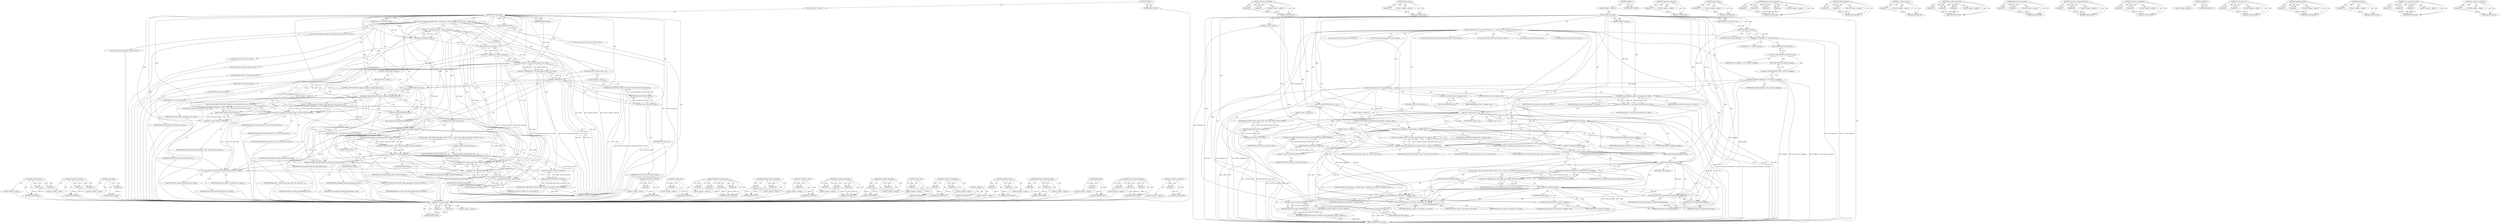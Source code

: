 digraph "&lt;operator&gt;.logicalNot" {
vulnerable_209 [label=<(METHOD,set_page_private)>];
vulnerable_210 [label=<(PARAM,p1)>];
vulnerable_211 [label=<(PARAM,p2)>];
vulnerable_212 [label=<(BLOCK,&lt;empty&gt;,&lt;empty&gt;)>];
vulnerable_213 [label=<(METHOD_RETURN,ANY)>];
vulnerable_162 [label=<(METHOD,&lt;operator&gt;.lessThan)>];
vulnerable_163 [label=<(PARAM,p1)>];
vulnerable_164 [label=<(PARAM,p2)>];
vulnerable_165 [label=<(BLOCK,&lt;empty&gt;,&lt;empty&gt;)>];
vulnerable_166 [label=<(METHOD_RETURN,ANY)>];
vulnerable_187 [label=<(METHOD,spin_unlock)>];
vulnerable_188 [label=<(PARAM,p1)>];
vulnerable_189 [label=<(BLOCK,&lt;empty&gt;,&lt;empty&gt;)>];
vulnerable_190 [label=<(METHOD_RETURN,ANY)>];
vulnerable_6 [label=<(METHOD,&lt;global&gt;)<SUB>1</SUB>>];
vulnerable_7 [label=<(BLOCK,&lt;empty&gt;,&lt;empty&gt;)<SUB>1</SUB>>];
vulnerable_8 [label=<(METHOD,alloc_huge_page)<SUB>1</SUB>>];
vulnerable_9 [label=<(PARAM,struct vm_area_struct *vma)<SUB>1</SUB>>];
vulnerable_10 [label=<(PARAM,unsigned long addr)<SUB>2</SUB>>];
vulnerable_11 [label=<(PARAM,int avoid_reserve)<SUB>2</SUB>>];
vulnerable_12 [label=<(BLOCK,{
 	struct hstate *h = hstate_vma(vma);
 	struc...,{
 	struct hstate *h = hstate_vma(vma);
 	struc...)<SUB>3</SUB>>];
vulnerable_13 [label="<(LOCAL,struct hstate* h: hstate*)<SUB>4</SUB>>"];
vulnerable_14 [label=<(&lt;operator&gt;.assignment,*h = hstate_vma(vma))<SUB>4</SUB>>];
vulnerable_15 [label=<(IDENTIFIER,h,*h = hstate_vma(vma))<SUB>4</SUB>>];
vulnerable_16 [label=<(hstate_vma,hstate_vma(vma))<SUB>4</SUB>>];
vulnerable_17 [label=<(IDENTIFIER,vma,hstate_vma(vma))<SUB>4</SUB>>];
vulnerable_18 [label="<(LOCAL,struct page* page: page*)<SUB>5</SUB>>"];
vulnerable_19 [label="<(LOCAL,struct address_space* mapping: address_space*)<SUB>6</SUB>>"];
vulnerable_20 [label=<(&lt;operator&gt;.assignment,*mapping = vma-&gt;vm_file-&gt;f_mapping)<SUB>6</SUB>>];
vulnerable_21 [label=<(IDENTIFIER,mapping,*mapping = vma-&gt;vm_file-&gt;f_mapping)<SUB>6</SUB>>];
vulnerable_22 [label=<(&lt;operator&gt;.indirectFieldAccess,vma-&gt;vm_file-&gt;f_mapping)<SUB>6</SUB>>];
vulnerable_23 [label=<(&lt;operator&gt;.indirectFieldAccess,vma-&gt;vm_file)<SUB>6</SUB>>];
vulnerable_24 [label=<(IDENTIFIER,vma,*mapping = vma-&gt;vm_file-&gt;f_mapping)<SUB>6</SUB>>];
vulnerable_25 [label=<(FIELD_IDENTIFIER,vm_file,vm_file)<SUB>6</SUB>>];
vulnerable_26 [label=<(FIELD_IDENTIFIER,f_mapping,f_mapping)<SUB>6</SUB>>];
vulnerable_27 [label="<(LOCAL,struct inode* inode: inode*)<SUB>7</SUB>>"];
vulnerable_28 [label=<(&lt;operator&gt;.assignment,*inode = mapping-&gt;host)<SUB>7</SUB>>];
vulnerable_29 [label=<(IDENTIFIER,inode,*inode = mapping-&gt;host)<SUB>7</SUB>>];
vulnerable_30 [label=<(&lt;operator&gt;.indirectFieldAccess,mapping-&gt;host)<SUB>7</SUB>>];
vulnerable_31 [label=<(IDENTIFIER,mapping,*inode = mapping-&gt;host)<SUB>7</SUB>>];
vulnerable_32 [label=<(FIELD_IDENTIFIER,host,host)<SUB>7</SUB>>];
vulnerable_33 [label="<(LOCAL,long chg: long)<SUB>8</SUB>>"];
vulnerable_34 [label=<(&lt;operator&gt;.assignment,chg = vma_needs_reservation(h, vma, addr))<SUB>17</SUB>>];
vulnerable_35 [label=<(IDENTIFIER,chg,chg = vma_needs_reservation(h, vma, addr))<SUB>17</SUB>>];
vulnerable_36 [label=<(vma_needs_reservation,vma_needs_reservation(h, vma, addr))<SUB>17</SUB>>];
vulnerable_37 [label=<(IDENTIFIER,h,vma_needs_reservation(h, vma, addr))<SUB>17</SUB>>];
vulnerable_38 [label=<(IDENTIFIER,vma,vma_needs_reservation(h, vma, addr))<SUB>17</SUB>>];
vulnerable_39 [label=<(IDENTIFIER,addr,vma_needs_reservation(h, vma, addr))<SUB>17</SUB>>];
vulnerable_40 [label=<(CONTROL_STRUCTURE,IF,if (chg &lt; 0))<SUB>18</SUB>>];
vulnerable_41 [label=<(&lt;operator&gt;.lessThan,chg &lt; 0)<SUB>18</SUB>>];
vulnerable_42 [label=<(IDENTIFIER,chg,chg &lt; 0)<SUB>18</SUB>>];
vulnerable_43 [label=<(LITERAL,0,chg &lt; 0)<SUB>18</SUB>>];
vulnerable_44 [label=<(BLOCK,&lt;empty&gt;,&lt;empty&gt;)<SUB>19</SUB>>];
vulnerable_45 [label=<(RETURN,return ERR_PTR(-VM_FAULT_OOM);,return ERR_PTR(-VM_FAULT_OOM);)<SUB>19</SUB>>];
vulnerable_46 [label=<(ERR_PTR,ERR_PTR(-VM_FAULT_OOM))<SUB>19</SUB>>];
vulnerable_47 [label=<(&lt;operator&gt;.minus,-VM_FAULT_OOM)<SUB>19</SUB>>];
vulnerable_48 [label=<(IDENTIFIER,VM_FAULT_OOM,-VM_FAULT_OOM)<SUB>19</SUB>>];
vulnerable_49 [label=<(CONTROL_STRUCTURE,IF,if (chg))<SUB>20</SUB>>];
vulnerable_50 [label=<(IDENTIFIER,chg,if (chg))<SUB>20</SUB>>];
vulnerable_51 [label=<(BLOCK,&lt;empty&gt;,&lt;empty&gt;)<SUB>21</SUB>>];
vulnerable_52 [label=<(CONTROL_STRUCTURE,IF,if (hugetlb_get_quota(inode-&gt;i_mapping, chg)))<SUB>21</SUB>>];
vulnerable_53 [label=<(hugetlb_get_quota,hugetlb_get_quota(inode-&gt;i_mapping, chg))<SUB>21</SUB>>];
vulnerable_54 [label=<(&lt;operator&gt;.indirectFieldAccess,inode-&gt;i_mapping)<SUB>21</SUB>>];
vulnerable_55 [label=<(IDENTIFIER,inode,hugetlb_get_quota(inode-&gt;i_mapping, chg))<SUB>21</SUB>>];
vulnerable_56 [label=<(FIELD_IDENTIFIER,i_mapping,i_mapping)<SUB>21</SUB>>];
vulnerable_57 [label=<(IDENTIFIER,chg,hugetlb_get_quota(inode-&gt;i_mapping, chg))<SUB>21</SUB>>];
vulnerable_58 [label=<(BLOCK,&lt;empty&gt;,&lt;empty&gt;)<SUB>22</SUB>>];
vulnerable_59 [label=<(RETURN,return ERR_PTR(-VM_FAULT_SIGBUS);,return ERR_PTR(-VM_FAULT_SIGBUS);)<SUB>22</SUB>>];
vulnerable_60 [label=<(ERR_PTR,ERR_PTR(-VM_FAULT_SIGBUS))<SUB>22</SUB>>];
vulnerable_61 [label=<(&lt;operator&gt;.minus,-VM_FAULT_SIGBUS)<SUB>22</SUB>>];
vulnerable_62 [label=<(IDENTIFIER,VM_FAULT_SIGBUS,-VM_FAULT_SIGBUS)<SUB>22</SUB>>];
vulnerable_63 [label="<(LOCAL,spin_lock : spin_lock)<SUB>24</SUB>>"];
vulnerable_64 [label=<(&lt;operator&gt;.assignment,page = dequeue_huge_page_vma(h, vma, addr, avoi...)<SUB>25</SUB>>];
vulnerable_65 [label=<(IDENTIFIER,page,page = dequeue_huge_page_vma(h, vma, addr, avoi...)<SUB>25</SUB>>];
vulnerable_66 [label=<(dequeue_huge_page_vma,dequeue_huge_page_vma(h, vma, addr, avoid_reserve))<SUB>25</SUB>>];
vulnerable_67 [label=<(IDENTIFIER,h,dequeue_huge_page_vma(h, vma, addr, avoid_reserve))<SUB>25</SUB>>];
vulnerable_68 [label=<(IDENTIFIER,vma,dequeue_huge_page_vma(h, vma, addr, avoid_reserve))<SUB>25</SUB>>];
vulnerable_69 [label=<(IDENTIFIER,addr,dequeue_huge_page_vma(h, vma, addr, avoid_reserve))<SUB>25</SUB>>];
vulnerable_70 [label=<(IDENTIFIER,avoid_reserve,dequeue_huge_page_vma(h, vma, addr, avoid_reserve))<SUB>25</SUB>>];
vulnerable_71 [label=<(spin_unlock,spin_unlock(&amp;hugetlb_lock))<SUB>26</SUB>>];
vulnerable_72 [label=<(&lt;operator&gt;.addressOf,&amp;hugetlb_lock)<SUB>26</SUB>>];
vulnerable_73 [label=<(IDENTIFIER,hugetlb_lock,spin_unlock(&amp;hugetlb_lock))<SUB>26</SUB>>];
vulnerable_74 [label=<(CONTROL_STRUCTURE,IF,if (!page))<SUB>28</SUB>>];
vulnerable_75 [label=<(&lt;operator&gt;.logicalNot,!page)<SUB>28</SUB>>];
vulnerable_76 [label=<(IDENTIFIER,page,!page)<SUB>28</SUB>>];
vulnerable_77 [label=<(BLOCK,{
 		page = alloc_buddy_huge_page(h, NUMA_NO_NO...,{
 		page = alloc_buddy_huge_page(h, NUMA_NO_NO...)<SUB>28</SUB>>];
vulnerable_78 [label=<(&lt;operator&gt;.assignment,page = alloc_buddy_huge_page(h, NUMA_NO_NODE))<SUB>29</SUB>>];
vulnerable_79 [label=<(IDENTIFIER,page,page = alloc_buddy_huge_page(h, NUMA_NO_NODE))<SUB>29</SUB>>];
vulnerable_80 [label=<(alloc_buddy_huge_page,alloc_buddy_huge_page(h, NUMA_NO_NODE))<SUB>29</SUB>>];
vulnerable_81 [label=<(IDENTIFIER,h,alloc_buddy_huge_page(h, NUMA_NO_NODE))<SUB>29</SUB>>];
vulnerable_82 [label=<(IDENTIFIER,NUMA_NO_NODE,alloc_buddy_huge_page(h, NUMA_NO_NODE))<SUB>29</SUB>>];
vulnerable_83 [label=<(CONTROL_STRUCTURE,IF,if (!page))<SUB>30</SUB>>];
vulnerable_84 [label=<(&lt;operator&gt;.logicalNot,!page)<SUB>30</SUB>>];
vulnerable_85 [label=<(IDENTIFIER,page,!page)<SUB>30</SUB>>];
vulnerable_86 [label=<(BLOCK,{
			hugetlb_put_quota(inode-&gt;i_mapping, chg);
...,{
			hugetlb_put_quota(inode-&gt;i_mapping, chg);
...)<SUB>30</SUB>>];
vulnerable_87 [label=<(hugetlb_put_quota,hugetlb_put_quota(inode-&gt;i_mapping, chg))<SUB>31</SUB>>];
vulnerable_88 [label=<(&lt;operator&gt;.indirectFieldAccess,inode-&gt;i_mapping)<SUB>31</SUB>>];
vulnerable_89 [label=<(IDENTIFIER,inode,hugetlb_put_quota(inode-&gt;i_mapping, chg))<SUB>31</SUB>>];
vulnerable_90 [label=<(FIELD_IDENTIFIER,i_mapping,i_mapping)<SUB>31</SUB>>];
vulnerable_91 [label=<(IDENTIFIER,chg,hugetlb_put_quota(inode-&gt;i_mapping, chg))<SUB>31</SUB>>];
vulnerable_92 [label=<(RETURN,return ERR_PTR(-VM_FAULT_SIGBUS);,return ERR_PTR(-VM_FAULT_SIGBUS);)<SUB>32</SUB>>];
vulnerable_93 [label=<(ERR_PTR,ERR_PTR(-VM_FAULT_SIGBUS))<SUB>32</SUB>>];
vulnerable_94 [label=<(&lt;operator&gt;.minus,-VM_FAULT_SIGBUS)<SUB>32</SUB>>];
vulnerable_95 [label=<(IDENTIFIER,VM_FAULT_SIGBUS,-VM_FAULT_SIGBUS)<SUB>32</SUB>>];
vulnerable_96 [label=<(set_page_private,set_page_private(page, (unsigned long) mapping))<SUB>36</SUB>>];
vulnerable_97 [label=<(IDENTIFIER,page,set_page_private(page, (unsigned long) mapping))<SUB>36</SUB>>];
vulnerable_98 [label=<(&lt;operator&gt;.cast,(unsigned long) mapping)<SUB>36</SUB>>];
vulnerable_99 [label=<(UNKNOWN,unsigned long,unsigned long)<SUB>36</SUB>>];
vulnerable_100 [label=<(IDENTIFIER,mapping,(unsigned long) mapping)<SUB>36</SUB>>];
vulnerable_101 [label=<(vma_commit_reservation,vma_commit_reservation(h, vma, addr))<SUB>38</SUB>>];
vulnerable_102 [label=<(IDENTIFIER,h,vma_commit_reservation(h, vma, addr))<SUB>38</SUB>>];
vulnerable_103 [label=<(IDENTIFIER,vma,vma_commit_reservation(h, vma, addr))<SUB>38</SUB>>];
vulnerable_104 [label=<(IDENTIFIER,addr,vma_commit_reservation(h, vma, addr))<SUB>38</SUB>>];
vulnerable_105 [label=<(RETURN,return page;,return page;)<SUB>40</SUB>>];
vulnerable_106 [label=<(IDENTIFIER,page,return page;)<SUB>40</SUB>>];
vulnerable_107 [label=<(METHOD_RETURN,struct page)<SUB>1</SUB>>];
vulnerable_109 [label=<(METHOD_RETURN,ANY)<SUB>1</SUB>>];
vulnerable_191 [label=<(METHOD,&lt;operator&gt;.addressOf)>];
vulnerable_192 [label=<(PARAM,p1)>];
vulnerable_193 [label=<(BLOCK,&lt;empty&gt;,&lt;empty&gt;)>];
vulnerable_194 [label=<(METHOD_RETURN,ANY)>];
vulnerable_147 [label=<(METHOD,hstate_vma)>];
vulnerable_148 [label=<(PARAM,p1)>];
vulnerable_149 [label=<(BLOCK,&lt;empty&gt;,&lt;empty&gt;)>];
vulnerable_150 [label=<(METHOD_RETURN,ANY)>];
vulnerable_180 [label=<(METHOD,dequeue_huge_page_vma)>];
vulnerable_181 [label=<(PARAM,p1)>];
vulnerable_182 [label=<(PARAM,p2)>];
vulnerable_183 [label=<(PARAM,p3)>];
vulnerable_184 [label=<(PARAM,p4)>];
vulnerable_185 [label=<(BLOCK,&lt;empty&gt;,&lt;empty&gt;)>];
vulnerable_186 [label=<(METHOD_RETURN,ANY)>];
vulnerable_175 [label=<(METHOD,hugetlb_get_quota)>];
vulnerable_176 [label=<(PARAM,p1)>];
vulnerable_177 [label=<(PARAM,p2)>];
vulnerable_178 [label=<(BLOCK,&lt;empty&gt;,&lt;empty&gt;)>];
vulnerable_179 [label=<(METHOD_RETURN,ANY)>];
vulnerable_171 [label=<(METHOD,&lt;operator&gt;.minus)>];
vulnerable_172 [label=<(PARAM,p1)>];
vulnerable_173 [label=<(BLOCK,&lt;empty&gt;,&lt;empty&gt;)>];
vulnerable_174 [label=<(METHOD_RETURN,ANY)>];
vulnerable_156 [label=<(METHOD,vma_needs_reservation)>];
vulnerable_157 [label=<(PARAM,p1)>];
vulnerable_158 [label=<(PARAM,p2)>];
vulnerable_159 [label=<(PARAM,p3)>];
vulnerable_160 [label=<(BLOCK,&lt;empty&gt;,&lt;empty&gt;)>];
vulnerable_161 [label=<(METHOD_RETURN,ANY)>];
vulnerable_199 [label=<(METHOD,alloc_buddy_huge_page)>];
vulnerable_200 [label=<(PARAM,p1)>];
vulnerable_201 [label=<(PARAM,p2)>];
vulnerable_202 [label=<(BLOCK,&lt;empty&gt;,&lt;empty&gt;)>];
vulnerable_203 [label=<(METHOD_RETURN,ANY)>];
vulnerable_151 [label=<(METHOD,&lt;operator&gt;.indirectFieldAccess)>];
vulnerable_152 [label=<(PARAM,p1)>];
vulnerable_153 [label=<(PARAM,p2)>];
vulnerable_154 [label=<(BLOCK,&lt;empty&gt;,&lt;empty&gt;)>];
vulnerable_155 [label=<(METHOD_RETURN,ANY)>];
vulnerable_142 [label=<(METHOD,&lt;operator&gt;.assignment)>];
vulnerable_143 [label=<(PARAM,p1)>];
vulnerable_144 [label=<(PARAM,p2)>];
vulnerable_145 [label=<(BLOCK,&lt;empty&gt;,&lt;empty&gt;)>];
vulnerable_146 [label=<(METHOD_RETURN,ANY)>];
vulnerable_136 [label=<(METHOD,&lt;global&gt;)<SUB>1</SUB>>];
vulnerable_137 [label=<(BLOCK,&lt;empty&gt;,&lt;empty&gt;)>];
vulnerable_138 [label=<(METHOD_RETURN,ANY)>];
vulnerable_214 [label=<(METHOD,&lt;operator&gt;.cast)>];
vulnerable_215 [label=<(PARAM,p1)>];
vulnerable_216 [label=<(PARAM,p2)>];
vulnerable_217 [label=<(BLOCK,&lt;empty&gt;,&lt;empty&gt;)>];
vulnerable_218 [label=<(METHOD_RETURN,ANY)>];
vulnerable_204 [label=<(METHOD,hugetlb_put_quota)>];
vulnerable_205 [label=<(PARAM,p1)>];
vulnerable_206 [label=<(PARAM,p2)>];
vulnerable_207 [label=<(BLOCK,&lt;empty&gt;,&lt;empty&gt;)>];
vulnerable_208 [label=<(METHOD_RETURN,ANY)>];
vulnerable_167 [label=<(METHOD,ERR_PTR)>];
vulnerable_168 [label=<(PARAM,p1)>];
vulnerable_169 [label=<(BLOCK,&lt;empty&gt;,&lt;empty&gt;)>];
vulnerable_170 [label=<(METHOD_RETURN,ANY)>];
vulnerable_219 [label=<(METHOD,vma_commit_reservation)>];
vulnerable_220 [label=<(PARAM,p1)>];
vulnerable_221 [label=<(PARAM,p2)>];
vulnerable_222 [label=<(PARAM,p3)>];
vulnerable_223 [label=<(BLOCK,&lt;empty&gt;,&lt;empty&gt;)>];
vulnerable_224 [label=<(METHOD_RETURN,ANY)>];
vulnerable_195 [label=<(METHOD,&lt;operator&gt;.logicalNot)>];
vulnerable_196 [label=<(PARAM,p1)>];
vulnerable_197 [label=<(BLOCK,&lt;empty&gt;,&lt;empty&gt;)>];
vulnerable_198 [label=<(METHOD_RETURN,ANY)>];
fixed_193 [label=<(METHOD,set_page_private)>];
fixed_194 [label=<(PARAM,p1)>];
fixed_195 [label=<(PARAM,p2)>];
fixed_196 [label=<(BLOCK,&lt;empty&gt;,&lt;empty&gt;)>];
fixed_197 [label=<(METHOD_RETURN,ANY)>];
fixed_146 [label=<(METHOD,&lt;operator&gt;.lessThan)>];
fixed_147 [label=<(PARAM,p1)>];
fixed_148 [label=<(PARAM,p2)>];
fixed_149 [label=<(BLOCK,&lt;empty&gt;,&lt;empty&gt;)>];
fixed_150 [label=<(METHOD_RETURN,ANY)>];
fixed_171 [label=<(METHOD,spin_unlock)>];
fixed_172 [label=<(PARAM,p1)>];
fixed_173 [label=<(BLOCK,&lt;empty&gt;,&lt;empty&gt;)>];
fixed_174 [label=<(METHOD_RETURN,ANY)>];
fixed_6 [label=<(METHOD,&lt;global&gt;)<SUB>1</SUB>>];
fixed_7 [label=<(BLOCK,&lt;empty&gt;,&lt;empty&gt;)<SUB>1</SUB>>];
fixed_8 [label=<(METHOD,alloc_huge_page)<SUB>1</SUB>>];
fixed_9 [label=<(PARAM,struct vm_area_struct *vma)<SUB>1</SUB>>];
fixed_10 [label=<(PARAM,unsigned long addr)<SUB>2</SUB>>];
fixed_11 [label=<(PARAM,int avoid_reserve)<SUB>2</SUB>>];
fixed_12 [label=<(BLOCK,{
	struct hugepage_subpool *spool = subpool_vma...,{
	struct hugepage_subpool *spool = subpool_vma...)<SUB>3</SUB>>];
fixed_13 [label="<(LOCAL,struct hugepage_subpool* spool: hugepage_subpool*)<SUB>4</SUB>>"];
fixed_14 [label=<(&lt;operator&gt;.assignment,*spool = subpool_vma(vma))<SUB>4</SUB>>];
fixed_15 [label=<(IDENTIFIER,spool,*spool = subpool_vma(vma))<SUB>4</SUB>>];
fixed_16 [label=<(subpool_vma,subpool_vma(vma))<SUB>4</SUB>>];
fixed_17 [label=<(IDENTIFIER,vma,subpool_vma(vma))<SUB>4</SUB>>];
fixed_18 [label="<(LOCAL,struct hstate* h: hstate*)<SUB>5</SUB>>"];
fixed_19 [label=<(&lt;operator&gt;.assignment,*h = hstate_vma(vma))<SUB>5</SUB>>];
fixed_20 [label=<(IDENTIFIER,h,*h = hstate_vma(vma))<SUB>5</SUB>>];
fixed_21 [label=<(hstate_vma,hstate_vma(vma))<SUB>5</SUB>>];
fixed_22 [label=<(IDENTIFIER,vma,hstate_vma(vma))<SUB>5</SUB>>];
fixed_23 [label="<(LOCAL,struct page* page: page*)<SUB>6</SUB>>"];
fixed_24 [label="<(LOCAL,long chg: long)<SUB>7</SUB>>"];
fixed_25 [label=<(&lt;operator&gt;.assignment,chg = vma_needs_reservation(h, vma, addr))<SUB>17</SUB>>];
fixed_26 [label=<(IDENTIFIER,chg,chg = vma_needs_reservation(h, vma, addr))<SUB>17</SUB>>];
fixed_27 [label=<(vma_needs_reservation,vma_needs_reservation(h, vma, addr))<SUB>17</SUB>>];
fixed_28 [label=<(IDENTIFIER,h,vma_needs_reservation(h, vma, addr))<SUB>17</SUB>>];
fixed_29 [label=<(IDENTIFIER,vma,vma_needs_reservation(h, vma, addr))<SUB>17</SUB>>];
fixed_30 [label=<(IDENTIFIER,addr,vma_needs_reservation(h, vma, addr))<SUB>17</SUB>>];
fixed_31 [label=<(CONTROL_STRUCTURE,IF,if (chg &lt; 0))<SUB>18</SUB>>];
fixed_32 [label=<(&lt;operator&gt;.lessThan,chg &lt; 0)<SUB>18</SUB>>];
fixed_33 [label=<(IDENTIFIER,chg,chg &lt; 0)<SUB>18</SUB>>];
fixed_34 [label=<(LITERAL,0,chg &lt; 0)<SUB>18</SUB>>];
fixed_35 [label=<(BLOCK,&lt;empty&gt;,&lt;empty&gt;)<SUB>19</SUB>>];
fixed_36 [label=<(RETURN,return ERR_PTR(-VM_FAULT_OOM);,return ERR_PTR(-VM_FAULT_OOM);)<SUB>19</SUB>>];
fixed_37 [label=<(ERR_PTR,ERR_PTR(-VM_FAULT_OOM))<SUB>19</SUB>>];
fixed_38 [label=<(&lt;operator&gt;.minus,-VM_FAULT_OOM)<SUB>19</SUB>>];
fixed_39 [label=<(IDENTIFIER,VM_FAULT_OOM,-VM_FAULT_OOM)<SUB>19</SUB>>];
fixed_40 [label=<(CONTROL_STRUCTURE,IF,if (chg))<SUB>20</SUB>>];
fixed_41 [label=<(IDENTIFIER,chg,if (chg))<SUB>20</SUB>>];
fixed_42 [label=<(BLOCK,&lt;empty&gt;,&lt;empty&gt;)<SUB>21</SUB>>];
fixed_43 [label=<(CONTROL_STRUCTURE,IF,if (hugepage_subpool_get_pages(spool, chg)))<SUB>21</SUB>>];
fixed_44 [label=<(hugepage_subpool_get_pages,hugepage_subpool_get_pages(spool, chg))<SUB>21</SUB>>];
fixed_45 [label=<(IDENTIFIER,spool,hugepage_subpool_get_pages(spool, chg))<SUB>21</SUB>>];
fixed_46 [label=<(IDENTIFIER,chg,hugepage_subpool_get_pages(spool, chg))<SUB>21</SUB>>];
fixed_47 [label=<(BLOCK,&lt;empty&gt;,&lt;empty&gt;)<SUB>22</SUB>>];
fixed_48 [label=<(RETURN,return ERR_PTR(-VM_FAULT_SIGBUS);,return ERR_PTR(-VM_FAULT_SIGBUS);)<SUB>22</SUB>>];
fixed_49 [label=<(ERR_PTR,ERR_PTR(-VM_FAULT_SIGBUS))<SUB>22</SUB>>];
fixed_50 [label=<(&lt;operator&gt;.minus,-VM_FAULT_SIGBUS)<SUB>22</SUB>>];
fixed_51 [label=<(IDENTIFIER,VM_FAULT_SIGBUS,-VM_FAULT_SIGBUS)<SUB>22</SUB>>];
fixed_52 [label="<(LOCAL,spin_lock : spin_lock)<SUB>24</SUB>>"];
fixed_53 [label=<(&lt;operator&gt;.assignment,page = dequeue_huge_page_vma(h, vma, addr, avoi...)<SUB>25</SUB>>];
fixed_54 [label=<(IDENTIFIER,page,page = dequeue_huge_page_vma(h, vma, addr, avoi...)<SUB>25</SUB>>];
fixed_55 [label=<(dequeue_huge_page_vma,dequeue_huge_page_vma(h, vma, addr, avoid_reserve))<SUB>25</SUB>>];
fixed_56 [label=<(IDENTIFIER,h,dequeue_huge_page_vma(h, vma, addr, avoid_reserve))<SUB>25</SUB>>];
fixed_57 [label=<(IDENTIFIER,vma,dequeue_huge_page_vma(h, vma, addr, avoid_reserve))<SUB>25</SUB>>];
fixed_58 [label=<(IDENTIFIER,addr,dequeue_huge_page_vma(h, vma, addr, avoid_reserve))<SUB>25</SUB>>];
fixed_59 [label=<(IDENTIFIER,avoid_reserve,dequeue_huge_page_vma(h, vma, addr, avoid_reserve))<SUB>25</SUB>>];
fixed_60 [label=<(spin_unlock,spin_unlock(&amp;hugetlb_lock))<SUB>26</SUB>>];
fixed_61 [label=<(&lt;operator&gt;.addressOf,&amp;hugetlb_lock)<SUB>26</SUB>>];
fixed_62 [label=<(IDENTIFIER,hugetlb_lock,spin_unlock(&amp;hugetlb_lock))<SUB>26</SUB>>];
fixed_63 [label=<(CONTROL_STRUCTURE,IF,if (!page))<SUB>28</SUB>>];
fixed_64 [label=<(&lt;operator&gt;.logicalNot,!page)<SUB>28</SUB>>];
fixed_65 [label=<(IDENTIFIER,page,!page)<SUB>28</SUB>>];
fixed_66 [label=<(BLOCK,{
 		page = alloc_buddy_huge_page(h, NUMA_NO_NO...,{
 		page = alloc_buddy_huge_page(h, NUMA_NO_NO...)<SUB>28</SUB>>];
fixed_67 [label=<(&lt;operator&gt;.assignment,page = alloc_buddy_huge_page(h, NUMA_NO_NODE))<SUB>29</SUB>>];
fixed_68 [label=<(IDENTIFIER,page,page = alloc_buddy_huge_page(h, NUMA_NO_NODE))<SUB>29</SUB>>];
fixed_69 [label=<(alloc_buddy_huge_page,alloc_buddy_huge_page(h, NUMA_NO_NODE))<SUB>29</SUB>>];
fixed_70 [label=<(IDENTIFIER,h,alloc_buddy_huge_page(h, NUMA_NO_NODE))<SUB>29</SUB>>];
fixed_71 [label=<(IDENTIFIER,NUMA_NO_NODE,alloc_buddy_huge_page(h, NUMA_NO_NODE))<SUB>29</SUB>>];
fixed_72 [label=<(CONTROL_STRUCTURE,IF,if (!page))<SUB>30</SUB>>];
fixed_73 [label=<(&lt;operator&gt;.logicalNot,!page)<SUB>30</SUB>>];
fixed_74 [label=<(IDENTIFIER,page,!page)<SUB>30</SUB>>];
fixed_75 [label=<(BLOCK,{
			hugepage_subpool_put_pages(spool, chg);
 	...,{
			hugepage_subpool_put_pages(spool, chg);
 	...)<SUB>30</SUB>>];
fixed_76 [label=<(hugepage_subpool_put_pages,hugepage_subpool_put_pages(spool, chg))<SUB>31</SUB>>];
fixed_77 [label=<(IDENTIFIER,spool,hugepage_subpool_put_pages(spool, chg))<SUB>31</SUB>>];
fixed_78 [label=<(IDENTIFIER,chg,hugepage_subpool_put_pages(spool, chg))<SUB>31</SUB>>];
fixed_79 [label=<(RETURN,return ERR_PTR(-VM_FAULT_SIGBUS);,return ERR_PTR(-VM_FAULT_SIGBUS);)<SUB>32</SUB>>];
fixed_80 [label=<(ERR_PTR,ERR_PTR(-VM_FAULT_SIGBUS))<SUB>32</SUB>>];
fixed_81 [label=<(&lt;operator&gt;.minus,-VM_FAULT_SIGBUS)<SUB>32</SUB>>];
fixed_82 [label=<(IDENTIFIER,VM_FAULT_SIGBUS,-VM_FAULT_SIGBUS)<SUB>32</SUB>>];
fixed_83 [label=<(set_page_private,set_page_private(page, (unsigned long)spool))<SUB>36</SUB>>];
fixed_84 [label=<(IDENTIFIER,page,set_page_private(page, (unsigned long)spool))<SUB>36</SUB>>];
fixed_85 [label=<(&lt;operator&gt;.cast,(unsigned long)spool)<SUB>36</SUB>>];
fixed_86 [label=<(UNKNOWN,unsigned long,unsigned long)<SUB>36</SUB>>];
fixed_87 [label=<(IDENTIFIER,spool,(unsigned long)spool)<SUB>36</SUB>>];
fixed_88 [label=<(vma_commit_reservation,vma_commit_reservation(h, vma, addr))<SUB>38</SUB>>];
fixed_89 [label=<(IDENTIFIER,h,vma_commit_reservation(h, vma, addr))<SUB>38</SUB>>];
fixed_90 [label=<(IDENTIFIER,vma,vma_commit_reservation(h, vma, addr))<SUB>38</SUB>>];
fixed_91 [label=<(IDENTIFIER,addr,vma_commit_reservation(h, vma, addr))<SUB>38</SUB>>];
fixed_92 [label=<(RETURN,return page;,return page;)<SUB>40</SUB>>];
fixed_93 [label=<(IDENTIFIER,page,return page;)<SUB>40</SUB>>];
fixed_94 [label=<(METHOD_RETURN,struct page)<SUB>1</SUB>>];
fixed_96 [label=<(METHOD_RETURN,ANY)<SUB>1</SUB>>];
fixed_175 [label=<(METHOD,&lt;operator&gt;.addressOf)>];
fixed_176 [label=<(PARAM,p1)>];
fixed_177 [label=<(BLOCK,&lt;empty&gt;,&lt;empty&gt;)>];
fixed_178 [label=<(METHOD_RETURN,ANY)>];
fixed_132 [label=<(METHOD,subpool_vma)>];
fixed_133 [label=<(PARAM,p1)>];
fixed_134 [label=<(BLOCK,&lt;empty&gt;,&lt;empty&gt;)>];
fixed_135 [label=<(METHOD_RETURN,ANY)>];
fixed_164 [label=<(METHOD,dequeue_huge_page_vma)>];
fixed_165 [label=<(PARAM,p1)>];
fixed_166 [label=<(PARAM,p2)>];
fixed_167 [label=<(PARAM,p3)>];
fixed_168 [label=<(PARAM,p4)>];
fixed_169 [label=<(BLOCK,&lt;empty&gt;,&lt;empty&gt;)>];
fixed_170 [label=<(METHOD_RETURN,ANY)>];
fixed_159 [label=<(METHOD,hugepage_subpool_get_pages)>];
fixed_160 [label=<(PARAM,p1)>];
fixed_161 [label=<(PARAM,p2)>];
fixed_162 [label=<(BLOCK,&lt;empty&gt;,&lt;empty&gt;)>];
fixed_163 [label=<(METHOD_RETURN,ANY)>];
fixed_155 [label=<(METHOD,&lt;operator&gt;.minus)>];
fixed_156 [label=<(PARAM,p1)>];
fixed_157 [label=<(BLOCK,&lt;empty&gt;,&lt;empty&gt;)>];
fixed_158 [label=<(METHOD_RETURN,ANY)>];
fixed_140 [label=<(METHOD,vma_needs_reservation)>];
fixed_141 [label=<(PARAM,p1)>];
fixed_142 [label=<(PARAM,p2)>];
fixed_143 [label=<(PARAM,p3)>];
fixed_144 [label=<(BLOCK,&lt;empty&gt;,&lt;empty&gt;)>];
fixed_145 [label=<(METHOD_RETURN,ANY)>];
fixed_183 [label=<(METHOD,alloc_buddy_huge_page)>];
fixed_184 [label=<(PARAM,p1)>];
fixed_185 [label=<(PARAM,p2)>];
fixed_186 [label=<(BLOCK,&lt;empty&gt;,&lt;empty&gt;)>];
fixed_187 [label=<(METHOD_RETURN,ANY)>];
fixed_136 [label=<(METHOD,hstate_vma)>];
fixed_137 [label=<(PARAM,p1)>];
fixed_138 [label=<(BLOCK,&lt;empty&gt;,&lt;empty&gt;)>];
fixed_139 [label=<(METHOD_RETURN,ANY)>];
fixed_127 [label=<(METHOD,&lt;operator&gt;.assignment)>];
fixed_128 [label=<(PARAM,p1)>];
fixed_129 [label=<(PARAM,p2)>];
fixed_130 [label=<(BLOCK,&lt;empty&gt;,&lt;empty&gt;)>];
fixed_131 [label=<(METHOD_RETURN,ANY)>];
fixed_121 [label=<(METHOD,&lt;global&gt;)<SUB>1</SUB>>];
fixed_122 [label=<(BLOCK,&lt;empty&gt;,&lt;empty&gt;)>];
fixed_123 [label=<(METHOD_RETURN,ANY)>];
fixed_198 [label=<(METHOD,&lt;operator&gt;.cast)>];
fixed_199 [label=<(PARAM,p1)>];
fixed_200 [label=<(PARAM,p2)>];
fixed_201 [label=<(BLOCK,&lt;empty&gt;,&lt;empty&gt;)>];
fixed_202 [label=<(METHOD_RETURN,ANY)>];
fixed_188 [label=<(METHOD,hugepage_subpool_put_pages)>];
fixed_189 [label=<(PARAM,p1)>];
fixed_190 [label=<(PARAM,p2)>];
fixed_191 [label=<(BLOCK,&lt;empty&gt;,&lt;empty&gt;)>];
fixed_192 [label=<(METHOD_RETURN,ANY)>];
fixed_151 [label=<(METHOD,ERR_PTR)>];
fixed_152 [label=<(PARAM,p1)>];
fixed_153 [label=<(BLOCK,&lt;empty&gt;,&lt;empty&gt;)>];
fixed_154 [label=<(METHOD_RETURN,ANY)>];
fixed_203 [label=<(METHOD,vma_commit_reservation)>];
fixed_204 [label=<(PARAM,p1)>];
fixed_205 [label=<(PARAM,p2)>];
fixed_206 [label=<(PARAM,p3)>];
fixed_207 [label=<(BLOCK,&lt;empty&gt;,&lt;empty&gt;)>];
fixed_208 [label=<(METHOD_RETURN,ANY)>];
fixed_179 [label=<(METHOD,&lt;operator&gt;.logicalNot)>];
fixed_180 [label=<(PARAM,p1)>];
fixed_181 [label=<(BLOCK,&lt;empty&gt;,&lt;empty&gt;)>];
fixed_182 [label=<(METHOD_RETURN,ANY)>];
vulnerable_209 -> vulnerable_210  [key=0, label="AST: "];
vulnerable_209 -> vulnerable_210  [key=1, label="DDG: "];
vulnerable_209 -> vulnerable_212  [key=0, label="AST: "];
vulnerable_209 -> vulnerable_211  [key=0, label="AST: "];
vulnerable_209 -> vulnerable_211  [key=1, label="DDG: "];
vulnerable_209 -> vulnerable_213  [key=0, label="AST: "];
vulnerable_209 -> vulnerable_213  [key=1, label="CFG: "];
vulnerable_210 -> vulnerable_213  [key=0, label="DDG: p1"];
vulnerable_211 -> vulnerable_213  [key=0, label="DDG: p2"];
vulnerable_162 -> vulnerable_163  [key=0, label="AST: "];
vulnerable_162 -> vulnerable_163  [key=1, label="DDG: "];
vulnerable_162 -> vulnerable_165  [key=0, label="AST: "];
vulnerable_162 -> vulnerable_164  [key=0, label="AST: "];
vulnerable_162 -> vulnerable_164  [key=1, label="DDG: "];
vulnerable_162 -> vulnerable_166  [key=0, label="AST: "];
vulnerable_162 -> vulnerable_166  [key=1, label="CFG: "];
vulnerable_163 -> vulnerable_166  [key=0, label="DDG: p1"];
vulnerable_164 -> vulnerable_166  [key=0, label="DDG: p2"];
vulnerable_187 -> vulnerable_188  [key=0, label="AST: "];
vulnerable_187 -> vulnerable_188  [key=1, label="DDG: "];
vulnerable_187 -> vulnerable_189  [key=0, label="AST: "];
vulnerable_187 -> vulnerable_190  [key=0, label="AST: "];
vulnerable_187 -> vulnerable_190  [key=1, label="CFG: "];
vulnerable_188 -> vulnerable_190  [key=0, label="DDG: p1"];
vulnerable_6 -> vulnerable_7  [key=0, label="AST: "];
vulnerable_6 -> vulnerable_109  [key=0, label="AST: "];
vulnerable_6 -> vulnerable_109  [key=1, label="CFG: "];
vulnerable_7 -> vulnerable_8  [key=0, label="AST: "];
vulnerable_8 -> vulnerable_9  [key=0, label="AST: "];
vulnerable_8 -> vulnerable_9  [key=1, label="DDG: "];
vulnerable_8 -> vulnerable_10  [key=0, label="AST: "];
vulnerable_8 -> vulnerable_10  [key=1, label="DDG: "];
vulnerable_8 -> vulnerable_11  [key=0, label="AST: "];
vulnerable_8 -> vulnerable_11  [key=1, label="DDG: "];
vulnerable_8 -> vulnerable_12  [key=0, label="AST: "];
vulnerable_8 -> vulnerable_107  [key=0, label="AST: "];
vulnerable_8 -> vulnerable_16  [key=0, label="CFG: "];
vulnerable_8 -> vulnerable_16  [key=1, label="DDG: "];
vulnerable_8 -> vulnerable_50  [key=0, label="DDG: "];
vulnerable_8 -> vulnerable_71  [key=0, label="DDG: "];
vulnerable_8 -> vulnerable_96  [key=0, label="DDG: "];
vulnerable_8 -> vulnerable_101  [key=0, label="DDG: "];
vulnerable_8 -> vulnerable_106  [key=0, label="DDG: "];
vulnerable_8 -> vulnerable_36  [key=0, label="DDG: "];
vulnerable_8 -> vulnerable_41  [key=0, label="DDG: "];
vulnerable_8 -> vulnerable_66  [key=0, label="DDG: "];
vulnerable_8 -> vulnerable_75  [key=0, label="DDG: "];
vulnerable_8 -> vulnerable_98  [key=0, label="DDG: "];
vulnerable_8 -> vulnerable_53  [key=0, label="DDG: "];
vulnerable_8 -> vulnerable_80  [key=0, label="DDG: "];
vulnerable_8 -> vulnerable_84  [key=0, label="DDG: "];
vulnerable_8 -> vulnerable_47  [key=0, label="DDG: "];
vulnerable_8 -> vulnerable_87  [key=0, label="DDG: "];
vulnerable_8 -> vulnerable_61  [key=0, label="DDG: "];
vulnerable_8 -> vulnerable_94  [key=0, label="DDG: "];
vulnerable_9 -> vulnerable_16  [key=0, label="DDG: vma"];
vulnerable_10 -> vulnerable_36  [key=0, label="DDG: addr"];
vulnerable_11 -> vulnerable_107  [key=0, label="DDG: avoid_reserve"];
vulnerable_11 -> vulnerable_66  [key=0, label="DDG: avoid_reserve"];
vulnerable_12 -> vulnerable_13  [key=0, label="AST: "];
vulnerable_12 -> vulnerable_14  [key=0, label="AST: "];
vulnerable_12 -> vulnerable_18  [key=0, label="AST: "];
vulnerable_12 -> vulnerable_19  [key=0, label="AST: "];
vulnerable_12 -> vulnerable_20  [key=0, label="AST: "];
vulnerable_12 -> vulnerable_27  [key=0, label="AST: "];
vulnerable_12 -> vulnerable_28  [key=0, label="AST: "];
vulnerable_12 -> vulnerable_33  [key=0, label="AST: "];
vulnerable_12 -> vulnerable_34  [key=0, label="AST: "];
vulnerable_12 -> vulnerable_40  [key=0, label="AST: "];
vulnerable_12 -> vulnerable_49  [key=0, label="AST: "];
vulnerable_12 -> vulnerable_63  [key=0, label="AST: "];
vulnerable_12 -> vulnerable_64  [key=0, label="AST: "];
vulnerable_12 -> vulnerable_71  [key=0, label="AST: "];
vulnerable_12 -> vulnerable_74  [key=0, label="AST: "];
vulnerable_12 -> vulnerable_96  [key=0, label="AST: "];
vulnerable_12 -> vulnerable_101  [key=0, label="AST: "];
vulnerable_12 -> vulnerable_105  [key=0, label="AST: "];
vulnerable_14 -> vulnerable_15  [key=0, label="AST: "];
vulnerable_14 -> vulnerable_16  [key=0, label="AST: "];
vulnerable_14 -> vulnerable_25  [key=0, label="CFG: "];
vulnerable_14 -> vulnerable_107  [key=0, label="DDG: hstate_vma(vma)"];
vulnerable_14 -> vulnerable_107  [key=1, label="DDG: *h = hstate_vma(vma)"];
vulnerable_14 -> vulnerable_36  [key=0, label="DDG: h"];
vulnerable_16 -> vulnerable_17  [key=0, label="AST: "];
vulnerable_16 -> vulnerable_14  [key=0, label="CFG: "];
vulnerable_16 -> vulnerable_14  [key=1, label="DDG: vma"];
vulnerable_16 -> vulnerable_36  [key=0, label="DDG: vma"];
vulnerable_20 -> vulnerable_21  [key=0, label="AST: "];
vulnerable_20 -> vulnerable_22  [key=0, label="AST: "];
vulnerable_20 -> vulnerable_32  [key=0, label="CFG: "];
vulnerable_20 -> vulnerable_107  [key=0, label="DDG: mapping"];
vulnerable_20 -> vulnerable_107  [key=1, label="DDG: vma-&gt;vm_file-&gt;f_mapping"];
vulnerable_20 -> vulnerable_107  [key=2, label="DDG: *mapping = vma-&gt;vm_file-&gt;f_mapping"];
vulnerable_20 -> vulnerable_28  [key=0, label="DDG: mapping"];
vulnerable_20 -> vulnerable_96  [key=0, label="DDG: mapping"];
vulnerable_20 -> vulnerable_98  [key=0, label="DDG: mapping"];
vulnerable_22 -> vulnerable_23  [key=0, label="AST: "];
vulnerable_22 -> vulnerable_26  [key=0, label="AST: "];
vulnerable_22 -> vulnerable_20  [key=0, label="CFG: "];
vulnerable_23 -> vulnerable_24  [key=0, label="AST: "];
vulnerable_23 -> vulnerable_25  [key=0, label="AST: "];
vulnerable_23 -> vulnerable_26  [key=0, label="CFG: "];
vulnerable_25 -> vulnerable_23  [key=0, label="CFG: "];
vulnerable_26 -> vulnerable_22  [key=0, label="CFG: "];
vulnerable_28 -> vulnerable_29  [key=0, label="AST: "];
vulnerable_28 -> vulnerable_30  [key=0, label="AST: "];
vulnerable_28 -> vulnerable_36  [key=0, label="CFG: "];
vulnerable_28 -> vulnerable_107  [key=0, label="DDG: inode"];
vulnerable_28 -> vulnerable_107  [key=1, label="DDG: mapping-&gt;host"];
vulnerable_28 -> vulnerable_107  [key=2, label="DDG: *inode = mapping-&gt;host"];
vulnerable_28 -> vulnerable_53  [key=0, label="DDG: inode"];
vulnerable_28 -> vulnerable_87  [key=0, label="DDG: inode"];
vulnerable_30 -> vulnerable_31  [key=0, label="AST: "];
vulnerable_30 -> vulnerable_32  [key=0, label="AST: "];
vulnerable_30 -> vulnerable_28  [key=0, label="CFG: "];
vulnerable_32 -> vulnerable_30  [key=0, label="CFG: "];
vulnerable_34 -> vulnerable_35  [key=0, label="AST: "];
vulnerable_34 -> vulnerable_36  [key=0, label="AST: "];
vulnerable_34 -> vulnerable_41  [key=0, label="CFG: "];
vulnerable_34 -> vulnerable_41  [key=1, label="DDG: chg"];
vulnerable_34 -> vulnerable_107  [key=0, label="DDG: vma_needs_reservation(h, vma, addr)"];
vulnerable_34 -> vulnerable_107  [key=1, label="DDG: chg = vma_needs_reservation(h, vma, addr)"];
vulnerable_36 -> vulnerable_37  [key=0, label="AST: "];
vulnerable_36 -> vulnerable_38  [key=0, label="AST: "];
vulnerable_36 -> vulnerable_39  [key=0, label="AST: "];
vulnerable_36 -> vulnerable_34  [key=0, label="CFG: "];
vulnerable_36 -> vulnerable_34  [key=1, label="DDG: h"];
vulnerable_36 -> vulnerable_34  [key=2, label="DDG: vma"];
vulnerable_36 -> vulnerable_34  [key=3, label="DDG: addr"];
vulnerable_36 -> vulnerable_107  [key=0, label="DDG: h"];
vulnerable_36 -> vulnerable_107  [key=1, label="DDG: vma"];
vulnerable_36 -> vulnerable_107  [key=2, label="DDG: addr"];
vulnerable_36 -> vulnerable_66  [key=0, label="DDG: h"];
vulnerable_36 -> vulnerable_66  [key=1, label="DDG: vma"];
vulnerable_36 -> vulnerable_66  [key=2, label="DDG: addr"];
vulnerable_40 -> vulnerable_41  [key=0, label="AST: "];
vulnerable_40 -> vulnerable_44  [key=0, label="AST: "];
vulnerable_41 -> vulnerable_42  [key=0, label="AST: "];
vulnerable_41 -> vulnerable_43  [key=0, label="AST: "];
vulnerable_41 -> vulnerable_50  [key=0, label="CFG: "];
vulnerable_41 -> vulnerable_50  [key=1, label="CDG: "];
vulnerable_41 -> vulnerable_47  [key=0, label="CFG: "];
vulnerable_41 -> vulnerable_47  [key=1, label="CDG: "];
vulnerable_41 -> vulnerable_107  [key=0, label="DDG: chg"];
vulnerable_41 -> vulnerable_107  [key=1, label="DDG: chg &lt; 0"];
vulnerable_41 -> vulnerable_53  [key=0, label="DDG: chg"];
vulnerable_41 -> vulnerable_87  [key=0, label="DDG: chg"];
vulnerable_41 -> vulnerable_46  [key=0, label="CDG: "];
vulnerable_41 -> vulnerable_45  [key=0, label="CDG: "];
vulnerable_44 -> vulnerable_45  [key=0, label="AST: "];
vulnerable_45 -> vulnerable_46  [key=0, label="AST: "];
vulnerable_45 -> vulnerable_107  [key=0, label="CFG: "];
vulnerable_45 -> vulnerable_107  [key=1, label="DDG: &lt;RET&gt;"];
vulnerable_46 -> vulnerable_47  [key=0, label="AST: "];
vulnerable_46 -> vulnerable_45  [key=0, label="CFG: "];
vulnerable_46 -> vulnerable_45  [key=1, label="DDG: ERR_PTR(-VM_FAULT_OOM)"];
vulnerable_46 -> vulnerable_107  [key=0, label="DDG: -VM_FAULT_OOM"];
vulnerable_46 -> vulnerable_107  [key=1, label="DDG: ERR_PTR(-VM_FAULT_OOM)"];
vulnerable_47 -> vulnerable_48  [key=0, label="AST: "];
vulnerable_47 -> vulnerable_46  [key=0, label="CFG: "];
vulnerable_47 -> vulnerable_46  [key=1, label="DDG: VM_FAULT_OOM"];
vulnerable_47 -> vulnerable_107  [key=0, label="DDG: VM_FAULT_OOM"];
vulnerable_49 -> vulnerable_50  [key=0, label="AST: "];
vulnerable_49 -> vulnerable_51  [key=0, label="AST: "];
vulnerable_50 -> vulnerable_56  [key=0, label="CFG: "];
vulnerable_50 -> vulnerable_56  [key=1, label="CDG: "];
vulnerable_50 -> vulnerable_66  [key=0, label="CFG: "];
vulnerable_50 -> vulnerable_66  [key=1, label="CDG: "];
vulnerable_50 -> vulnerable_64  [key=0, label="CDG: "];
vulnerable_50 -> vulnerable_75  [key=0, label="CDG: "];
vulnerable_50 -> vulnerable_72  [key=0, label="CDG: "];
vulnerable_50 -> vulnerable_54  [key=0, label="CDG: "];
vulnerable_50 -> vulnerable_71  [key=0, label="CDG: "];
vulnerable_50 -> vulnerable_53  [key=0, label="CDG: "];
vulnerable_51 -> vulnerable_52  [key=0, label="AST: "];
vulnerable_52 -> vulnerable_53  [key=0, label="AST: "];
vulnerable_52 -> vulnerable_58  [key=0, label="AST: "];
vulnerable_53 -> vulnerable_54  [key=0, label="AST: "];
vulnerable_53 -> vulnerable_57  [key=0, label="AST: "];
vulnerable_53 -> vulnerable_61  [key=0, label="CFG: "];
vulnerable_53 -> vulnerable_61  [key=1, label="CDG: "];
vulnerable_53 -> vulnerable_66  [key=0, label="CFG: "];
vulnerable_53 -> vulnerable_66  [key=1, label="CDG: "];
vulnerable_53 -> vulnerable_87  [key=0, label="DDG: inode-&gt;i_mapping"];
vulnerable_53 -> vulnerable_87  [key=1, label="DDG: chg"];
vulnerable_53 -> vulnerable_60  [key=0, label="CDG: "];
vulnerable_53 -> vulnerable_64  [key=0, label="CDG: "];
vulnerable_53 -> vulnerable_75  [key=0, label="CDG: "];
vulnerable_53 -> vulnerable_72  [key=0, label="CDG: "];
vulnerable_53 -> vulnerable_59  [key=0, label="CDG: "];
vulnerable_53 -> vulnerable_71  [key=0, label="CDG: "];
vulnerable_54 -> vulnerable_55  [key=0, label="AST: "];
vulnerable_54 -> vulnerable_56  [key=0, label="AST: "];
vulnerable_54 -> vulnerable_53  [key=0, label="CFG: "];
vulnerable_56 -> vulnerable_54  [key=0, label="CFG: "];
vulnerable_58 -> vulnerable_59  [key=0, label="AST: "];
vulnerable_59 -> vulnerable_60  [key=0, label="AST: "];
vulnerable_59 -> vulnerable_107  [key=0, label="CFG: "];
vulnerable_59 -> vulnerable_107  [key=1, label="DDG: &lt;RET&gt;"];
vulnerable_60 -> vulnerable_61  [key=0, label="AST: "];
vulnerable_60 -> vulnerable_59  [key=0, label="CFG: "];
vulnerable_60 -> vulnerable_59  [key=1, label="DDG: ERR_PTR(-VM_FAULT_SIGBUS)"];
vulnerable_61 -> vulnerable_62  [key=0, label="AST: "];
vulnerable_61 -> vulnerable_60  [key=0, label="CFG: "];
vulnerable_61 -> vulnerable_60  [key=1, label="DDG: VM_FAULT_SIGBUS"];
vulnerable_64 -> vulnerable_65  [key=0, label="AST: "];
vulnerable_64 -> vulnerable_66  [key=0, label="AST: "];
vulnerable_64 -> vulnerable_72  [key=0, label="CFG: "];
vulnerable_64 -> vulnerable_75  [key=0, label="DDG: page"];
vulnerable_66 -> vulnerable_67  [key=0, label="AST: "];
vulnerable_66 -> vulnerable_68  [key=0, label="AST: "];
vulnerable_66 -> vulnerable_69  [key=0, label="AST: "];
vulnerable_66 -> vulnerable_70  [key=0, label="AST: "];
vulnerable_66 -> vulnerable_64  [key=0, label="CFG: "];
vulnerable_66 -> vulnerable_64  [key=1, label="DDG: h"];
vulnerable_66 -> vulnerable_64  [key=2, label="DDG: vma"];
vulnerable_66 -> vulnerable_64  [key=3, label="DDG: addr"];
vulnerable_66 -> vulnerable_64  [key=4, label="DDG: avoid_reserve"];
vulnerable_66 -> vulnerable_101  [key=0, label="DDG: h"];
vulnerable_66 -> vulnerable_101  [key=1, label="DDG: vma"];
vulnerable_66 -> vulnerable_101  [key=2, label="DDG: addr"];
vulnerable_66 -> vulnerable_80  [key=0, label="DDG: h"];
vulnerable_71 -> vulnerable_72  [key=0, label="AST: "];
vulnerable_71 -> vulnerable_75  [key=0, label="CFG: "];
vulnerable_72 -> vulnerable_73  [key=0, label="AST: "];
vulnerable_72 -> vulnerable_71  [key=0, label="CFG: "];
vulnerable_74 -> vulnerable_75  [key=0, label="AST: "];
vulnerable_74 -> vulnerable_77  [key=0, label="AST: "];
vulnerable_75 -> vulnerable_76  [key=0, label="AST: "];
vulnerable_75 -> vulnerable_80  [key=0, label="CFG: "];
vulnerable_75 -> vulnerable_80  [key=1, label="CDG: "];
vulnerable_75 -> vulnerable_99  [key=0, label="CFG: "];
vulnerable_75 -> vulnerable_99  [key=1, label="CDG: "];
vulnerable_75 -> vulnerable_96  [key=0, label="DDG: page"];
vulnerable_75 -> vulnerable_96  [key=1, label="CDG: "];
vulnerable_75 -> vulnerable_98  [key=0, label="CDG: "];
vulnerable_75 -> vulnerable_84  [key=0, label="CDG: "];
vulnerable_75 -> vulnerable_101  [key=0, label="CDG: "];
vulnerable_75 -> vulnerable_105  [key=0, label="CDG: "];
vulnerable_75 -> vulnerable_78  [key=0, label="CDG: "];
vulnerable_77 -> vulnerable_78  [key=0, label="AST: "];
vulnerable_77 -> vulnerable_83  [key=0, label="AST: "];
vulnerable_78 -> vulnerable_79  [key=0, label="AST: "];
vulnerable_78 -> vulnerable_80  [key=0, label="AST: "];
vulnerable_78 -> vulnerable_84  [key=0, label="CFG: "];
vulnerable_78 -> vulnerable_84  [key=1, label="DDG: page"];
vulnerable_80 -> vulnerable_81  [key=0, label="AST: "];
vulnerable_80 -> vulnerable_82  [key=0, label="AST: "];
vulnerable_80 -> vulnerable_78  [key=0, label="CFG: "];
vulnerable_80 -> vulnerable_78  [key=1, label="DDG: h"];
vulnerable_80 -> vulnerable_78  [key=2, label="DDG: NUMA_NO_NODE"];
vulnerable_80 -> vulnerable_107  [key=0, label="DDG: NUMA_NO_NODE"];
vulnerable_80 -> vulnerable_101  [key=0, label="DDG: h"];
vulnerable_83 -> vulnerable_84  [key=0, label="AST: "];
vulnerable_83 -> vulnerable_86  [key=0, label="AST: "];
vulnerable_84 -> vulnerable_85  [key=0, label="AST: "];
vulnerable_84 -> vulnerable_90  [key=0, label="CFG: "];
vulnerable_84 -> vulnerable_90  [key=1, label="CDG: "];
vulnerable_84 -> vulnerable_99  [key=0, label="CFG: "];
vulnerable_84 -> vulnerable_99  [key=1, label="CDG: "];
vulnerable_84 -> vulnerable_96  [key=0, label="DDG: page"];
vulnerable_84 -> vulnerable_96  [key=1, label="CDG: "];
vulnerable_84 -> vulnerable_94  [key=0, label="CDG: "];
vulnerable_84 -> vulnerable_98  [key=0, label="CDG: "];
vulnerable_84 -> vulnerable_92  [key=0, label="CDG: "];
vulnerable_84 -> vulnerable_87  [key=0, label="CDG: "];
vulnerable_84 -> vulnerable_93  [key=0, label="CDG: "];
vulnerable_84 -> vulnerable_101  [key=0, label="CDG: "];
vulnerable_84 -> vulnerable_105  [key=0, label="CDG: "];
vulnerable_84 -> vulnerable_88  [key=0, label="CDG: "];
vulnerable_86 -> vulnerable_87  [key=0, label="AST: "];
vulnerable_86 -> vulnerable_92  [key=0, label="AST: "];
vulnerable_87 -> vulnerable_88  [key=0, label="AST: "];
vulnerable_87 -> vulnerable_91  [key=0, label="AST: "];
vulnerable_87 -> vulnerable_94  [key=0, label="CFG: "];
vulnerable_88 -> vulnerable_89  [key=0, label="AST: "];
vulnerable_88 -> vulnerable_90  [key=0, label="AST: "];
vulnerable_88 -> vulnerable_87  [key=0, label="CFG: "];
vulnerable_90 -> vulnerable_88  [key=0, label="CFG: "];
vulnerable_92 -> vulnerable_93  [key=0, label="AST: "];
vulnerable_92 -> vulnerable_107  [key=0, label="CFG: "];
vulnerable_92 -> vulnerable_107  [key=1, label="DDG: &lt;RET&gt;"];
vulnerable_93 -> vulnerable_94  [key=0, label="AST: "];
vulnerable_93 -> vulnerable_92  [key=0, label="CFG: "];
vulnerable_93 -> vulnerable_92  [key=1, label="DDG: ERR_PTR(-VM_FAULT_SIGBUS)"];
vulnerable_94 -> vulnerable_95  [key=0, label="AST: "];
vulnerable_94 -> vulnerable_93  [key=0, label="CFG: "];
vulnerable_94 -> vulnerable_93  [key=1, label="DDG: VM_FAULT_SIGBUS"];
vulnerable_96 -> vulnerable_97  [key=0, label="AST: "];
vulnerable_96 -> vulnerable_98  [key=0, label="AST: "];
vulnerable_96 -> vulnerable_101  [key=0, label="CFG: "];
vulnerable_96 -> vulnerable_106  [key=0, label="DDG: page"];
vulnerable_98 -> vulnerable_99  [key=0, label="AST: "];
vulnerable_98 -> vulnerable_100  [key=0, label="AST: "];
vulnerable_98 -> vulnerable_96  [key=0, label="CFG: "];
vulnerable_99 -> vulnerable_98  [key=0, label="CFG: "];
vulnerable_101 -> vulnerable_102  [key=0, label="AST: "];
vulnerable_101 -> vulnerable_103  [key=0, label="AST: "];
vulnerable_101 -> vulnerable_104  [key=0, label="AST: "];
vulnerable_101 -> vulnerable_105  [key=0, label="CFG: "];
vulnerable_105 -> vulnerable_106  [key=0, label="AST: "];
vulnerable_105 -> vulnerable_107  [key=0, label="CFG: "];
vulnerable_105 -> vulnerable_107  [key=1, label="DDG: &lt;RET&gt;"];
vulnerable_106 -> vulnerable_105  [key=0, label="DDG: page"];
vulnerable_191 -> vulnerable_192  [key=0, label="AST: "];
vulnerable_191 -> vulnerable_192  [key=1, label="DDG: "];
vulnerable_191 -> vulnerable_193  [key=0, label="AST: "];
vulnerable_191 -> vulnerable_194  [key=0, label="AST: "];
vulnerable_191 -> vulnerable_194  [key=1, label="CFG: "];
vulnerable_192 -> vulnerable_194  [key=0, label="DDG: p1"];
vulnerable_147 -> vulnerable_148  [key=0, label="AST: "];
vulnerable_147 -> vulnerable_148  [key=1, label="DDG: "];
vulnerable_147 -> vulnerable_149  [key=0, label="AST: "];
vulnerable_147 -> vulnerable_150  [key=0, label="AST: "];
vulnerable_147 -> vulnerable_150  [key=1, label="CFG: "];
vulnerable_148 -> vulnerable_150  [key=0, label="DDG: p1"];
vulnerable_180 -> vulnerable_181  [key=0, label="AST: "];
vulnerable_180 -> vulnerable_181  [key=1, label="DDG: "];
vulnerable_180 -> vulnerable_185  [key=0, label="AST: "];
vulnerable_180 -> vulnerable_182  [key=0, label="AST: "];
vulnerable_180 -> vulnerable_182  [key=1, label="DDG: "];
vulnerable_180 -> vulnerable_186  [key=0, label="AST: "];
vulnerable_180 -> vulnerable_186  [key=1, label="CFG: "];
vulnerable_180 -> vulnerable_183  [key=0, label="AST: "];
vulnerable_180 -> vulnerable_183  [key=1, label="DDG: "];
vulnerable_180 -> vulnerable_184  [key=0, label="AST: "];
vulnerable_180 -> vulnerable_184  [key=1, label="DDG: "];
vulnerable_181 -> vulnerable_186  [key=0, label="DDG: p1"];
vulnerable_182 -> vulnerable_186  [key=0, label="DDG: p2"];
vulnerable_183 -> vulnerable_186  [key=0, label="DDG: p3"];
vulnerable_184 -> vulnerable_186  [key=0, label="DDG: p4"];
vulnerable_175 -> vulnerable_176  [key=0, label="AST: "];
vulnerable_175 -> vulnerable_176  [key=1, label="DDG: "];
vulnerable_175 -> vulnerable_178  [key=0, label="AST: "];
vulnerable_175 -> vulnerable_177  [key=0, label="AST: "];
vulnerable_175 -> vulnerable_177  [key=1, label="DDG: "];
vulnerable_175 -> vulnerable_179  [key=0, label="AST: "];
vulnerable_175 -> vulnerable_179  [key=1, label="CFG: "];
vulnerable_176 -> vulnerable_179  [key=0, label="DDG: p1"];
vulnerable_177 -> vulnerable_179  [key=0, label="DDG: p2"];
vulnerable_171 -> vulnerable_172  [key=0, label="AST: "];
vulnerable_171 -> vulnerable_172  [key=1, label="DDG: "];
vulnerable_171 -> vulnerable_173  [key=0, label="AST: "];
vulnerable_171 -> vulnerable_174  [key=0, label="AST: "];
vulnerable_171 -> vulnerable_174  [key=1, label="CFG: "];
vulnerable_172 -> vulnerable_174  [key=0, label="DDG: p1"];
vulnerable_156 -> vulnerable_157  [key=0, label="AST: "];
vulnerable_156 -> vulnerable_157  [key=1, label="DDG: "];
vulnerable_156 -> vulnerable_160  [key=0, label="AST: "];
vulnerable_156 -> vulnerable_158  [key=0, label="AST: "];
vulnerable_156 -> vulnerable_158  [key=1, label="DDG: "];
vulnerable_156 -> vulnerable_161  [key=0, label="AST: "];
vulnerable_156 -> vulnerable_161  [key=1, label="CFG: "];
vulnerable_156 -> vulnerable_159  [key=0, label="AST: "];
vulnerable_156 -> vulnerable_159  [key=1, label="DDG: "];
vulnerable_157 -> vulnerable_161  [key=0, label="DDG: p1"];
vulnerable_158 -> vulnerable_161  [key=0, label="DDG: p2"];
vulnerable_159 -> vulnerable_161  [key=0, label="DDG: p3"];
vulnerable_199 -> vulnerable_200  [key=0, label="AST: "];
vulnerable_199 -> vulnerable_200  [key=1, label="DDG: "];
vulnerable_199 -> vulnerable_202  [key=0, label="AST: "];
vulnerable_199 -> vulnerable_201  [key=0, label="AST: "];
vulnerable_199 -> vulnerable_201  [key=1, label="DDG: "];
vulnerable_199 -> vulnerable_203  [key=0, label="AST: "];
vulnerable_199 -> vulnerable_203  [key=1, label="CFG: "];
vulnerable_200 -> vulnerable_203  [key=0, label="DDG: p1"];
vulnerable_201 -> vulnerable_203  [key=0, label="DDG: p2"];
vulnerable_151 -> vulnerable_152  [key=0, label="AST: "];
vulnerable_151 -> vulnerable_152  [key=1, label="DDG: "];
vulnerable_151 -> vulnerable_154  [key=0, label="AST: "];
vulnerable_151 -> vulnerable_153  [key=0, label="AST: "];
vulnerable_151 -> vulnerable_153  [key=1, label="DDG: "];
vulnerable_151 -> vulnerable_155  [key=0, label="AST: "];
vulnerable_151 -> vulnerable_155  [key=1, label="CFG: "];
vulnerable_152 -> vulnerable_155  [key=0, label="DDG: p1"];
vulnerable_153 -> vulnerable_155  [key=0, label="DDG: p2"];
vulnerable_142 -> vulnerable_143  [key=0, label="AST: "];
vulnerable_142 -> vulnerable_143  [key=1, label="DDG: "];
vulnerable_142 -> vulnerable_145  [key=0, label="AST: "];
vulnerable_142 -> vulnerable_144  [key=0, label="AST: "];
vulnerable_142 -> vulnerable_144  [key=1, label="DDG: "];
vulnerable_142 -> vulnerable_146  [key=0, label="AST: "];
vulnerable_142 -> vulnerable_146  [key=1, label="CFG: "];
vulnerable_143 -> vulnerable_146  [key=0, label="DDG: p1"];
vulnerable_144 -> vulnerable_146  [key=0, label="DDG: p2"];
vulnerable_136 -> vulnerable_137  [key=0, label="AST: "];
vulnerable_136 -> vulnerable_138  [key=0, label="AST: "];
vulnerable_136 -> vulnerable_138  [key=1, label="CFG: "];
vulnerable_214 -> vulnerable_215  [key=0, label="AST: "];
vulnerable_214 -> vulnerable_215  [key=1, label="DDG: "];
vulnerable_214 -> vulnerable_217  [key=0, label="AST: "];
vulnerable_214 -> vulnerable_216  [key=0, label="AST: "];
vulnerable_214 -> vulnerable_216  [key=1, label="DDG: "];
vulnerable_214 -> vulnerable_218  [key=0, label="AST: "];
vulnerable_214 -> vulnerable_218  [key=1, label="CFG: "];
vulnerable_215 -> vulnerable_218  [key=0, label="DDG: p1"];
vulnerable_216 -> vulnerable_218  [key=0, label="DDG: p2"];
vulnerable_204 -> vulnerable_205  [key=0, label="AST: "];
vulnerable_204 -> vulnerable_205  [key=1, label="DDG: "];
vulnerable_204 -> vulnerable_207  [key=0, label="AST: "];
vulnerable_204 -> vulnerable_206  [key=0, label="AST: "];
vulnerable_204 -> vulnerable_206  [key=1, label="DDG: "];
vulnerable_204 -> vulnerable_208  [key=0, label="AST: "];
vulnerable_204 -> vulnerable_208  [key=1, label="CFG: "];
vulnerable_205 -> vulnerable_208  [key=0, label="DDG: p1"];
vulnerable_206 -> vulnerable_208  [key=0, label="DDG: p2"];
vulnerable_167 -> vulnerable_168  [key=0, label="AST: "];
vulnerable_167 -> vulnerable_168  [key=1, label="DDG: "];
vulnerable_167 -> vulnerable_169  [key=0, label="AST: "];
vulnerable_167 -> vulnerable_170  [key=0, label="AST: "];
vulnerable_167 -> vulnerable_170  [key=1, label="CFG: "];
vulnerable_168 -> vulnerable_170  [key=0, label="DDG: p1"];
vulnerable_219 -> vulnerable_220  [key=0, label="AST: "];
vulnerable_219 -> vulnerable_220  [key=1, label="DDG: "];
vulnerable_219 -> vulnerable_223  [key=0, label="AST: "];
vulnerable_219 -> vulnerable_221  [key=0, label="AST: "];
vulnerable_219 -> vulnerable_221  [key=1, label="DDG: "];
vulnerable_219 -> vulnerable_224  [key=0, label="AST: "];
vulnerable_219 -> vulnerable_224  [key=1, label="CFG: "];
vulnerable_219 -> vulnerable_222  [key=0, label="AST: "];
vulnerable_219 -> vulnerable_222  [key=1, label="DDG: "];
vulnerable_220 -> vulnerable_224  [key=0, label="DDG: p1"];
vulnerable_221 -> vulnerable_224  [key=0, label="DDG: p2"];
vulnerable_222 -> vulnerable_224  [key=0, label="DDG: p3"];
vulnerable_195 -> vulnerable_196  [key=0, label="AST: "];
vulnerable_195 -> vulnerable_196  [key=1, label="DDG: "];
vulnerable_195 -> vulnerable_197  [key=0, label="AST: "];
vulnerable_195 -> vulnerable_198  [key=0, label="AST: "];
vulnerable_195 -> vulnerable_198  [key=1, label="CFG: "];
vulnerable_196 -> vulnerable_198  [key=0, label="DDG: p1"];
fixed_193 -> fixed_194  [key=0, label="AST: "];
fixed_193 -> fixed_194  [key=1, label="DDG: "];
fixed_193 -> fixed_196  [key=0, label="AST: "];
fixed_193 -> fixed_195  [key=0, label="AST: "];
fixed_193 -> fixed_195  [key=1, label="DDG: "];
fixed_193 -> fixed_197  [key=0, label="AST: "];
fixed_193 -> fixed_197  [key=1, label="CFG: "];
fixed_194 -> fixed_197  [key=0, label="DDG: p1"];
fixed_195 -> fixed_197  [key=0, label="DDG: p2"];
fixed_196 -> vulnerable_209  [key=0];
fixed_197 -> vulnerable_209  [key=0];
fixed_146 -> fixed_147  [key=0, label="AST: "];
fixed_146 -> fixed_147  [key=1, label="DDG: "];
fixed_146 -> fixed_149  [key=0, label="AST: "];
fixed_146 -> fixed_148  [key=0, label="AST: "];
fixed_146 -> fixed_148  [key=1, label="DDG: "];
fixed_146 -> fixed_150  [key=0, label="AST: "];
fixed_146 -> fixed_150  [key=1, label="CFG: "];
fixed_147 -> fixed_150  [key=0, label="DDG: p1"];
fixed_148 -> fixed_150  [key=0, label="DDG: p2"];
fixed_149 -> vulnerable_209  [key=0];
fixed_150 -> vulnerable_209  [key=0];
fixed_171 -> fixed_172  [key=0, label="AST: "];
fixed_171 -> fixed_172  [key=1, label="DDG: "];
fixed_171 -> fixed_173  [key=0, label="AST: "];
fixed_171 -> fixed_174  [key=0, label="AST: "];
fixed_171 -> fixed_174  [key=1, label="CFG: "];
fixed_172 -> fixed_174  [key=0, label="DDG: p1"];
fixed_173 -> vulnerable_209  [key=0];
fixed_174 -> vulnerable_209  [key=0];
fixed_6 -> fixed_7  [key=0, label="AST: "];
fixed_6 -> fixed_96  [key=0, label="AST: "];
fixed_6 -> fixed_96  [key=1, label="CFG: "];
fixed_7 -> fixed_8  [key=0, label="AST: "];
fixed_8 -> fixed_9  [key=0, label="AST: "];
fixed_8 -> fixed_9  [key=1, label="DDG: "];
fixed_8 -> fixed_10  [key=0, label="AST: "];
fixed_8 -> fixed_10  [key=1, label="DDG: "];
fixed_8 -> fixed_11  [key=0, label="AST: "];
fixed_8 -> fixed_11  [key=1, label="DDG: "];
fixed_8 -> fixed_12  [key=0, label="AST: "];
fixed_8 -> fixed_94  [key=0, label="AST: "];
fixed_8 -> fixed_16  [key=0, label="CFG: "];
fixed_8 -> fixed_16  [key=1, label="DDG: "];
fixed_8 -> fixed_41  [key=0, label="DDG: "];
fixed_8 -> fixed_60  [key=0, label="DDG: "];
fixed_8 -> fixed_83  [key=0, label="DDG: "];
fixed_8 -> fixed_88  [key=0, label="DDG: "];
fixed_8 -> fixed_93  [key=0, label="DDG: "];
fixed_8 -> fixed_21  [key=0, label="DDG: "];
fixed_8 -> fixed_27  [key=0, label="DDG: "];
fixed_8 -> fixed_32  [key=0, label="DDG: "];
fixed_8 -> fixed_55  [key=0, label="DDG: "];
fixed_8 -> fixed_64  [key=0, label="DDG: "];
fixed_8 -> fixed_85  [key=0, label="DDG: "];
fixed_8 -> fixed_44  [key=0, label="DDG: "];
fixed_8 -> fixed_69  [key=0, label="DDG: "];
fixed_8 -> fixed_73  [key=0, label="DDG: "];
fixed_8 -> fixed_38  [key=0, label="DDG: "];
fixed_8 -> fixed_76  [key=0, label="DDG: "];
fixed_8 -> fixed_50  [key=0, label="DDG: "];
fixed_8 -> fixed_81  [key=0, label="DDG: "];
fixed_9 -> fixed_16  [key=0, label="DDG: vma"];
fixed_10 -> fixed_27  [key=0, label="DDG: addr"];
fixed_11 -> fixed_94  [key=0, label="DDG: avoid_reserve"];
fixed_11 -> fixed_55  [key=0, label="DDG: avoid_reserve"];
fixed_12 -> fixed_13  [key=0, label="AST: "];
fixed_12 -> fixed_14  [key=0, label="AST: "];
fixed_12 -> fixed_18  [key=0, label="AST: "];
fixed_12 -> fixed_19  [key=0, label="AST: "];
fixed_12 -> fixed_23  [key=0, label="AST: "];
fixed_12 -> fixed_24  [key=0, label="AST: "];
fixed_12 -> fixed_25  [key=0, label="AST: "];
fixed_12 -> fixed_31  [key=0, label="AST: "];
fixed_12 -> fixed_40  [key=0, label="AST: "];
fixed_12 -> fixed_52  [key=0, label="AST: "];
fixed_12 -> fixed_53  [key=0, label="AST: "];
fixed_12 -> fixed_60  [key=0, label="AST: "];
fixed_12 -> fixed_63  [key=0, label="AST: "];
fixed_12 -> fixed_83  [key=0, label="AST: "];
fixed_12 -> fixed_88  [key=0, label="AST: "];
fixed_12 -> fixed_92  [key=0, label="AST: "];
fixed_13 -> vulnerable_209  [key=0];
fixed_14 -> fixed_15  [key=0, label="AST: "];
fixed_14 -> fixed_16  [key=0, label="AST: "];
fixed_14 -> fixed_21  [key=0, label="CFG: "];
fixed_14 -> fixed_94  [key=0, label="DDG: spool"];
fixed_14 -> fixed_94  [key=1, label="DDG: subpool_vma(vma)"];
fixed_14 -> fixed_94  [key=2, label="DDG: *spool = subpool_vma(vma)"];
fixed_14 -> fixed_83  [key=0, label="DDG: spool"];
fixed_14 -> fixed_85  [key=0, label="DDG: spool"];
fixed_14 -> fixed_44  [key=0, label="DDG: spool"];
fixed_14 -> fixed_76  [key=0, label="DDG: spool"];
fixed_15 -> vulnerable_209  [key=0];
fixed_16 -> fixed_17  [key=0, label="AST: "];
fixed_16 -> fixed_14  [key=0, label="CFG: "];
fixed_16 -> fixed_14  [key=1, label="DDG: vma"];
fixed_16 -> fixed_21  [key=0, label="DDG: vma"];
fixed_17 -> vulnerable_209  [key=0];
fixed_18 -> vulnerable_209  [key=0];
fixed_19 -> fixed_20  [key=0, label="AST: "];
fixed_19 -> fixed_21  [key=0, label="AST: "];
fixed_19 -> fixed_27  [key=0, label="CFG: "];
fixed_19 -> fixed_27  [key=1, label="DDG: h"];
fixed_19 -> fixed_94  [key=0, label="DDG: hstate_vma(vma)"];
fixed_19 -> fixed_94  [key=1, label="DDG: *h = hstate_vma(vma)"];
fixed_20 -> vulnerable_209  [key=0];
fixed_21 -> fixed_22  [key=0, label="AST: "];
fixed_21 -> fixed_19  [key=0, label="CFG: "];
fixed_21 -> fixed_19  [key=1, label="DDG: vma"];
fixed_21 -> fixed_27  [key=0, label="DDG: vma"];
fixed_22 -> vulnerable_209  [key=0];
fixed_23 -> vulnerable_209  [key=0];
fixed_24 -> vulnerable_209  [key=0];
fixed_25 -> fixed_26  [key=0, label="AST: "];
fixed_25 -> fixed_27  [key=0, label="AST: "];
fixed_25 -> fixed_32  [key=0, label="CFG: "];
fixed_25 -> fixed_32  [key=1, label="DDG: chg"];
fixed_25 -> fixed_94  [key=0, label="DDG: vma_needs_reservation(h, vma, addr)"];
fixed_25 -> fixed_94  [key=1, label="DDG: chg = vma_needs_reservation(h, vma, addr)"];
fixed_26 -> vulnerable_209  [key=0];
fixed_27 -> fixed_28  [key=0, label="AST: "];
fixed_27 -> fixed_29  [key=0, label="AST: "];
fixed_27 -> fixed_30  [key=0, label="AST: "];
fixed_27 -> fixed_25  [key=0, label="CFG: "];
fixed_27 -> fixed_25  [key=1, label="DDG: h"];
fixed_27 -> fixed_25  [key=2, label="DDG: vma"];
fixed_27 -> fixed_25  [key=3, label="DDG: addr"];
fixed_27 -> fixed_94  [key=0, label="DDG: h"];
fixed_27 -> fixed_94  [key=1, label="DDG: vma"];
fixed_27 -> fixed_94  [key=2, label="DDG: addr"];
fixed_27 -> fixed_55  [key=0, label="DDG: h"];
fixed_27 -> fixed_55  [key=1, label="DDG: vma"];
fixed_27 -> fixed_55  [key=2, label="DDG: addr"];
fixed_28 -> vulnerable_209  [key=0];
fixed_29 -> vulnerable_209  [key=0];
fixed_30 -> vulnerable_209  [key=0];
fixed_31 -> fixed_32  [key=0, label="AST: "];
fixed_31 -> fixed_35  [key=0, label="AST: "];
fixed_32 -> fixed_33  [key=0, label="AST: "];
fixed_32 -> fixed_34  [key=0, label="AST: "];
fixed_32 -> fixed_41  [key=0, label="CFG: "];
fixed_32 -> fixed_41  [key=1, label="CDG: "];
fixed_32 -> fixed_38  [key=0, label="CFG: "];
fixed_32 -> fixed_38  [key=1, label="CDG: "];
fixed_32 -> fixed_94  [key=0, label="DDG: chg"];
fixed_32 -> fixed_94  [key=1, label="DDG: chg &lt; 0"];
fixed_32 -> fixed_44  [key=0, label="DDG: chg"];
fixed_32 -> fixed_76  [key=0, label="DDG: chg"];
fixed_32 -> fixed_37  [key=0, label="CDG: "];
fixed_32 -> fixed_36  [key=0, label="CDG: "];
fixed_33 -> vulnerable_209  [key=0];
fixed_34 -> vulnerable_209  [key=0];
fixed_35 -> fixed_36  [key=0, label="AST: "];
fixed_36 -> fixed_37  [key=0, label="AST: "];
fixed_36 -> fixed_94  [key=0, label="CFG: "];
fixed_36 -> fixed_94  [key=1, label="DDG: &lt;RET&gt;"];
fixed_37 -> fixed_38  [key=0, label="AST: "];
fixed_37 -> fixed_36  [key=0, label="CFG: "];
fixed_37 -> fixed_36  [key=1, label="DDG: ERR_PTR(-VM_FAULT_OOM)"];
fixed_37 -> fixed_94  [key=0, label="DDG: -VM_FAULT_OOM"];
fixed_37 -> fixed_94  [key=1, label="DDG: ERR_PTR(-VM_FAULT_OOM)"];
fixed_38 -> fixed_39  [key=0, label="AST: "];
fixed_38 -> fixed_37  [key=0, label="CFG: "];
fixed_38 -> fixed_37  [key=1, label="DDG: VM_FAULT_OOM"];
fixed_38 -> fixed_94  [key=0, label="DDG: VM_FAULT_OOM"];
fixed_39 -> vulnerable_209  [key=0];
fixed_40 -> fixed_41  [key=0, label="AST: "];
fixed_40 -> fixed_42  [key=0, label="AST: "];
fixed_41 -> fixed_44  [key=0, label="CFG: "];
fixed_41 -> fixed_44  [key=1, label="CDG: "];
fixed_41 -> fixed_55  [key=0, label="CFG: "];
fixed_41 -> fixed_55  [key=1, label="CDG: "];
fixed_41 -> fixed_60  [key=0, label="CDG: "];
fixed_41 -> fixed_64  [key=0, label="CDG: "];
fixed_41 -> fixed_61  [key=0, label="CDG: "];
fixed_41 -> fixed_53  [key=0, label="CDG: "];
fixed_42 -> fixed_43  [key=0, label="AST: "];
fixed_43 -> fixed_44  [key=0, label="AST: "];
fixed_43 -> fixed_47  [key=0, label="AST: "];
fixed_44 -> fixed_45  [key=0, label="AST: "];
fixed_44 -> fixed_46  [key=0, label="AST: "];
fixed_44 -> fixed_50  [key=0, label="CFG: "];
fixed_44 -> fixed_50  [key=1, label="CDG: "];
fixed_44 -> fixed_55  [key=0, label="CFG: "];
fixed_44 -> fixed_55  [key=1, label="CDG: "];
fixed_44 -> fixed_83  [key=0, label="DDG: spool"];
fixed_44 -> fixed_85  [key=0, label="DDG: spool"];
fixed_44 -> fixed_76  [key=0, label="DDG: spool"];
fixed_44 -> fixed_76  [key=1, label="DDG: chg"];
fixed_44 -> fixed_48  [key=0, label="CDG: "];
fixed_44 -> fixed_49  [key=0, label="CDG: "];
fixed_44 -> fixed_60  [key=0, label="CDG: "];
fixed_44 -> fixed_64  [key=0, label="CDG: "];
fixed_44 -> fixed_61  [key=0, label="CDG: "];
fixed_44 -> fixed_53  [key=0, label="CDG: "];
fixed_45 -> vulnerable_209  [key=0];
fixed_46 -> vulnerable_209  [key=0];
fixed_47 -> fixed_48  [key=0, label="AST: "];
fixed_48 -> fixed_49  [key=0, label="AST: "];
fixed_48 -> fixed_94  [key=0, label="CFG: "];
fixed_48 -> fixed_94  [key=1, label="DDG: &lt;RET&gt;"];
fixed_49 -> fixed_50  [key=0, label="AST: "];
fixed_49 -> fixed_48  [key=0, label="CFG: "];
fixed_49 -> fixed_48  [key=1, label="DDG: ERR_PTR(-VM_FAULT_SIGBUS)"];
fixed_50 -> fixed_51  [key=0, label="AST: "];
fixed_50 -> fixed_49  [key=0, label="CFG: "];
fixed_50 -> fixed_49  [key=1, label="DDG: VM_FAULT_SIGBUS"];
fixed_51 -> vulnerable_209  [key=0];
fixed_52 -> vulnerable_209  [key=0];
fixed_53 -> fixed_54  [key=0, label="AST: "];
fixed_53 -> fixed_55  [key=0, label="AST: "];
fixed_53 -> fixed_61  [key=0, label="CFG: "];
fixed_53 -> fixed_64  [key=0, label="DDG: page"];
fixed_54 -> vulnerable_209  [key=0];
fixed_55 -> fixed_56  [key=0, label="AST: "];
fixed_55 -> fixed_57  [key=0, label="AST: "];
fixed_55 -> fixed_58  [key=0, label="AST: "];
fixed_55 -> fixed_59  [key=0, label="AST: "];
fixed_55 -> fixed_53  [key=0, label="CFG: "];
fixed_55 -> fixed_53  [key=1, label="DDG: h"];
fixed_55 -> fixed_53  [key=2, label="DDG: vma"];
fixed_55 -> fixed_53  [key=3, label="DDG: addr"];
fixed_55 -> fixed_53  [key=4, label="DDG: avoid_reserve"];
fixed_55 -> fixed_88  [key=0, label="DDG: h"];
fixed_55 -> fixed_88  [key=1, label="DDG: vma"];
fixed_55 -> fixed_88  [key=2, label="DDG: addr"];
fixed_55 -> fixed_69  [key=0, label="DDG: h"];
fixed_56 -> vulnerable_209  [key=0];
fixed_57 -> vulnerable_209  [key=0];
fixed_58 -> vulnerable_209  [key=0];
fixed_59 -> vulnerable_209  [key=0];
fixed_60 -> fixed_61  [key=0, label="AST: "];
fixed_60 -> fixed_64  [key=0, label="CFG: "];
fixed_61 -> fixed_62  [key=0, label="AST: "];
fixed_61 -> fixed_60  [key=0, label="CFG: "];
fixed_62 -> vulnerable_209  [key=0];
fixed_63 -> fixed_64  [key=0, label="AST: "];
fixed_63 -> fixed_66  [key=0, label="AST: "];
fixed_64 -> fixed_65  [key=0, label="AST: "];
fixed_64 -> fixed_69  [key=0, label="CFG: "];
fixed_64 -> fixed_69  [key=1, label="CDG: "];
fixed_64 -> fixed_86  [key=0, label="CFG: "];
fixed_64 -> fixed_86  [key=1, label="CDG: "];
fixed_64 -> fixed_83  [key=0, label="DDG: page"];
fixed_64 -> fixed_83  [key=1, label="CDG: "];
fixed_64 -> fixed_73  [key=0, label="CDG: "];
fixed_64 -> fixed_85  [key=0, label="CDG: "];
fixed_64 -> fixed_67  [key=0, label="CDG: "];
fixed_64 -> fixed_92  [key=0, label="CDG: "];
fixed_64 -> fixed_88  [key=0, label="CDG: "];
fixed_65 -> vulnerable_209  [key=0];
fixed_66 -> fixed_67  [key=0, label="AST: "];
fixed_66 -> fixed_72  [key=0, label="AST: "];
fixed_67 -> fixed_68  [key=0, label="AST: "];
fixed_67 -> fixed_69  [key=0, label="AST: "];
fixed_67 -> fixed_73  [key=0, label="CFG: "];
fixed_67 -> fixed_73  [key=1, label="DDG: page"];
fixed_68 -> vulnerable_209  [key=0];
fixed_69 -> fixed_70  [key=0, label="AST: "];
fixed_69 -> fixed_71  [key=0, label="AST: "];
fixed_69 -> fixed_67  [key=0, label="CFG: "];
fixed_69 -> fixed_67  [key=1, label="DDG: h"];
fixed_69 -> fixed_67  [key=2, label="DDG: NUMA_NO_NODE"];
fixed_69 -> fixed_94  [key=0, label="DDG: NUMA_NO_NODE"];
fixed_69 -> fixed_88  [key=0, label="DDG: h"];
fixed_70 -> vulnerable_209  [key=0];
fixed_71 -> vulnerable_209  [key=0];
fixed_72 -> fixed_73  [key=0, label="AST: "];
fixed_72 -> fixed_75  [key=0, label="AST: "];
fixed_73 -> fixed_74  [key=0, label="AST: "];
fixed_73 -> fixed_76  [key=0, label="CFG: "];
fixed_73 -> fixed_76  [key=1, label="CDG: "];
fixed_73 -> fixed_86  [key=0, label="CFG: "];
fixed_73 -> fixed_86  [key=1, label="CDG: "];
fixed_73 -> fixed_83  [key=0, label="DDG: page"];
fixed_73 -> fixed_83  [key=1, label="CDG: "];
fixed_73 -> fixed_81  [key=0, label="CDG: "];
fixed_73 -> fixed_85  [key=0, label="CDG: "];
fixed_73 -> fixed_92  [key=0, label="CDG: "];
fixed_73 -> fixed_79  [key=0, label="CDG: "];
fixed_73 -> fixed_80  [key=0, label="CDG: "];
fixed_73 -> fixed_88  [key=0, label="CDG: "];
fixed_74 -> vulnerable_209  [key=0];
fixed_75 -> fixed_76  [key=0, label="AST: "];
fixed_75 -> fixed_79  [key=0, label="AST: "];
fixed_76 -> fixed_77  [key=0, label="AST: "];
fixed_76 -> fixed_78  [key=0, label="AST: "];
fixed_76 -> fixed_81  [key=0, label="CFG: "];
fixed_77 -> vulnerable_209  [key=0];
fixed_78 -> vulnerable_209  [key=0];
fixed_79 -> fixed_80  [key=0, label="AST: "];
fixed_79 -> fixed_94  [key=0, label="CFG: "];
fixed_79 -> fixed_94  [key=1, label="DDG: &lt;RET&gt;"];
fixed_80 -> fixed_81  [key=0, label="AST: "];
fixed_80 -> fixed_79  [key=0, label="CFG: "];
fixed_80 -> fixed_79  [key=1, label="DDG: ERR_PTR(-VM_FAULT_SIGBUS)"];
fixed_81 -> fixed_82  [key=0, label="AST: "];
fixed_81 -> fixed_80  [key=0, label="CFG: "];
fixed_81 -> fixed_80  [key=1, label="DDG: VM_FAULT_SIGBUS"];
fixed_82 -> vulnerable_209  [key=0];
fixed_83 -> fixed_84  [key=0, label="AST: "];
fixed_83 -> fixed_85  [key=0, label="AST: "];
fixed_83 -> fixed_88  [key=0, label="CFG: "];
fixed_83 -> fixed_93  [key=0, label="DDG: page"];
fixed_84 -> vulnerable_209  [key=0];
fixed_85 -> fixed_86  [key=0, label="AST: "];
fixed_85 -> fixed_87  [key=0, label="AST: "];
fixed_85 -> fixed_83  [key=0, label="CFG: "];
fixed_86 -> fixed_85  [key=0, label="CFG: "];
fixed_87 -> vulnerable_209  [key=0];
fixed_88 -> fixed_89  [key=0, label="AST: "];
fixed_88 -> fixed_90  [key=0, label="AST: "];
fixed_88 -> fixed_91  [key=0, label="AST: "];
fixed_88 -> fixed_92  [key=0, label="CFG: "];
fixed_89 -> vulnerable_209  [key=0];
fixed_90 -> vulnerable_209  [key=0];
fixed_91 -> vulnerable_209  [key=0];
fixed_92 -> fixed_93  [key=0, label="AST: "];
fixed_92 -> fixed_94  [key=0, label="CFG: "];
fixed_92 -> fixed_94  [key=1, label="DDG: &lt;RET&gt;"];
fixed_93 -> fixed_92  [key=0, label="DDG: page"];
fixed_94 -> vulnerable_209  [key=0];
fixed_96 -> vulnerable_209  [key=0];
fixed_175 -> fixed_176  [key=0, label="AST: "];
fixed_175 -> fixed_176  [key=1, label="DDG: "];
fixed_175 -> fixed_177  [key=0, label="AST: "];
fixed_175 -> fixed_178  [key=0, label="AST: "];
fixed_175 -> fixed_178  [key=1, label="CFG: "];
fixed_176 -> fixed_178  [key=0, label="DDG: p1"];
fixed_177 -> vulnerable_209  [key=0];
fixed_178 -> vulnerable_209  [key=0];
fixed_132 -> fixed_133  [key=0, label="AST: "];
fixed_132 -> fixed_133  [key=1, label="DDG: "];
fixed_132 -> fixed_134  [key=0, label="AST: "];
fixed_132 -> fixed_135  [key=0, label="AST: "];
fixed_132 -> fixed_135  [key=1, label="CFG: "];
fixed_133 -> fixed_135  [key=0, label="DDG: p1"];
fixed_134 -> vulnerable_209  [key=0];
fixed_135 -> vulnerable_209  [key=0];
fixed_164 -> fixed_165  [key=0, label="AST: "];
fixed_164 -> fixed_165  [key=1, label="DDG: "];
fixed_164 -> fixed_169  [key=0, label="AST: "];
fixed_164 -> fixed_166  [key=0, label="AST: "];
fixed_164 -> fixed_166  [key=1, label="DDG: "];
fixed_164 -> fixed_170  [key=0, label="AST: "];
fixed_164 -> fixed_170  [key=1, label="CFG: "];
fixed_164 -> fixed_167  [key=0, label="AST: "];
fixed_164 -> fixed_167  [key=1, label="DDG: "];
fixed_164 -> fixed_168  [key=0, label="AST: "];
fixed_164 -> fixed_168  [key=1, label="DDG: "];
fixed_165 -> fixed_170  [key=0, label="DDG: p1"];
fixed_166 -> fixed_170  [key=0, label="DDG: p2"];
fixed_167 -> fixed_170  [key=0, label="DDG: p3"];
fixed_168 -> fixed_170  [key=0, label="DDG: p4"];
fixed_169 -> vulnerable_209  [key=0];
fixed_170 -> vulnerable_209  [key=0];
fixed_159 -> fixed_160  [key=0, label="AST: "];
fixed_159 -> fixed_160  [key=1, label="DDG: "];
fixed_159 -> fixed_162  [key=0, label="AST: "];
fixed_159 -> fixed_161  [key=0, label="AST: "];
fixed_159 -> fixed_161  [key=1, label="DDG: "];
fixed_159 -> fixed_163  [key=0, label="AST: "];
fixed_159 -> fixed_163  [key=1, label="CFG: "];
fixed_160 -> fixed_163  [key=0, label="DDG: p1"];
fixed_161 -> fixed_163  [key=0, label="DDG: p2"];
fixed_162 -> vulnerable_209  [key=0];
fixed_163 -> vulnerable_209  [key=0];
fixed_155 -> fixed_156  [key=0, label="AST: "];
fixed_155 -> fixed_156  [key=1, label="DDG: "];
fixed_155 -> fixed_157  [key=0, label="AST: "];
fixed_155 -> fixed_158  [key=0, label="AST: "];
fixed_155 -> fixed_158  [key=1, label="CFG: "];
fixed_156 -> fixed_158  [key=0, label="DDG: p1"];
fixed_157 -> vulnerable_209  [key=0];
fixed_158 -> vulnerable_209  [key=0];
fixed_140 -> fixed_141  [key=0, label="AST: "];
fixed_140 -> fixed_141  [key=1, label="DDG: "];
fixed_140 -> fixed_144  [key=0, label="AST: "];
fixed_140 -> fixed_142  [key=0, label="AST: "];
fixed_140 -> fixed_142  [key=1, label="DDG: "];
fixed_140 -> fixed_145  [key=0, label="AST: "];
fixed_140 -> fixed_145  [key=1, label="CFG: "];
fixed_140 -> fixed_143  [key=0, label="AST: "];
fixed_140 -> fixed_143  [key=1, label="DDG: "];
fixed_141 -> fixed_145  [key=0, label="DDG: p1"];
fixed_142 -> fixed_145  [key=0, label="DDG: p2"];
fixed_143 -> fixed_145  [key=0, label="DDG: p3"];
fixed_144 -> vulnerable_209  [key=0];
fixed_145 -> vulnerable_209  [key=0];
fixed_183 -> fixed_184  [key=0, label="AST: "];
fixed_183 -> fixed_184  [key=1, label="DDG: "];
fixed_183 -> fixed_186  [key=0, label="AST: "];
fixed_183 -> fixed_185  [key=0, label="AST: "];
fixed_183 -> fixed_185  [key=1, label="DDG: "];
fixed_183 -> fixed_187  [key=0, label="AST: "];
fixed_183 -> fixed_187  [key=1, label="CFG: "];
fixed_184 -> fixed_187  [key=0, label="DDG: p1"];
fixed_185 -> fixed_187  [key=0, label="DDG: p2"];
fixed_186 -> vulnerable_209  [key=0];
fixed_187 -> vulnerable_209  [key=0];
fixed_136 -> fixed_137  [key=0, label="AST: "];
fixed_136 -> fixed_137  [key=1, label="DDG: "];
fixed_136 -> fixed_138  [key=0, label="AST: "];
fixed_136 -> fixed_139  [key=0, label="AST: "];
fixed_136 -> fixed_139  [key=1, label="CFG: "];
fixed_137 -> fixed_139  [key=0, label="DDG: p1"];
fixed_138 -> vulnerable_209  [key=0];
fixed_139 -> vulnerable_209  [key=0];
fixed_127 -> fixed_128  [key=0, label="AST: "];
fixed_127 -> fixed_128  [key=1, label="DDG: "];
fixed_127 -> fixed_130  [key=0, label="AST: "];
fixed_127 -> fixed_129  [key=0, label="AST: "];
fixed_127 -> fixed_129  [key=1, label="DDG: "];
fixed_127 -> fixed_131  [key=0, label="AST: "];
fixed_127 -> fixed_131  [key=1, label="CFG: "];
fixed_128 -> fixed_131  [key=0, label="DDG: p1"];
fixed_129 -> fixed_131  [key=0, label="DDG: p2"];
fixed_130 -> vulnerable_209  [key=0];
fixed_131 -> vulnerable_209  [key=0];
fixed_121 -> fixed_122  [key=0, label="AST: "];
fixed_121 -> fixed_123  [key=0, label="AST: "];
fixed_121 -> fixed_123  [key=1, label="CFG: "];
fixed_122 -> vulnerable_209  [key=0];
fixed_123 -> vulnerable_209  [key=0];
fixed_198 -> fixed_199  [key=0, label="AST: "];
fixed_198 -> fixed_199  [key=1, label="DDG: "];
fixed_198 -> fixed_201  [key=0, label="AST: "];
fixed_198 -> fixed_200  [key=0, label="AST: "];
fixed_198 -> fixed_200  [key=1, label="DDG: "];
fixed_198 -> fixed_202  [key=0, label="AST: "];
fixed_198 -> fixed_202  [key=1, label="CFG: "];
fixed_199 -> fixed_202  [key=0, label="DDG: p1"];
fixed_200 -> fixed_202  [key=0, label="DDG: p2"];
fixed_201 -> vulnerable_209  [key=0];
fixed_202 -> vulnerable_209  [key=0];
fixed_188 -> fixed_189  [key=0, label="AST: "];
fixed_188 -> fixed_189  [key=1, label="DDG: "];
fixed_188 -> fixed_191  [key=0, label="AST: "];
fixed_188 -> fixed_190  [key=0, label="AST: "];
fixed_188 -> fixed_190  [key=1, label="DDG: "];
fixed_188 -> fixed_192  [key=0, label="AST: "];
fixed_188 -> fixed_192  [key=1, label="CFG: "];
fixed_189 -> fixed_192  [key=0, label="DDG: p1"];
fixed_190 -> fixed_192  [key=0, label="DDG: p2"];
fixed_191 -> vulnerable_209  [key=0];
fixed_192 -> vulnerable_209  [key=0];
fixed_151 -> fixed_152  [key=0, label="AST: "];
fixed_151 -> fixed_152  [key=1, label="DDG: "];
fixed_151 -> fixed_153  [key=0, label="AST: "];
fixed_151 -> fixed_154  [key=0, label="AST: "];
fixed_151 -> fixed_154  [key=1, label="CFG: "];
fixed_152 -> fixed_154  [key=0, label="DDG: p1"];
fixed_153 -> vulnerable_209  [key=0];
fixed_154 -> vulnerable_209  [key=0];
fixed_203 -> fixed_204  [key=0, label="AST: "];
fixed_203 -> fixed_204  [key=1, label="DDG: "];
fixed_203 -> fixed_207  [key=0, label="AST: "];
fixed_203 -> fixed_205  [key=0, label="AST: "];
fixed_203 -> fixed_205  [key=1, label="DDG: "];
fixed_203 -> fixed_208  [key=0, label="AST: "];
fixed_203 -> fixed_208  [key=1, label="CFG: "];
fixed_203 -> fixed_206  [key=0, label="AST: "];
fixed_203 -> fixed_206  [key=1, label="DDG: "];
fixed_204 -> fixed_208  [key=0, label="DDG: p1"];
fixed_205 -> fixed_208  [key=0, label="DDG: p2"];
fixed_206 -> fixed_208  [key=0, label="DDG: p3"];
fixed_207 -> vulnerable_209  [key=0];
fixed_208 -> vulnerable_209  [key=0];
fixed_179 -> fixed_180  [key=0, label="AST: "];
fixed_179 -> fixed_180  [key=1, label="DDG: "];
fixed_179 -> fixed_181  [key=0, label="AST: "];
fixed_179 -> fixed_182  [key=0, label="AST: "];
fixed_179 -> fixed_182  [key=1, label="CFG: "];
fixed_180 -> fixed_182  [key=0, label="DDG: p1"];
fixed_181 -> vulnerable_209  [key=0];
fixed_182 -> vulnerable_209  [key=0];
}
